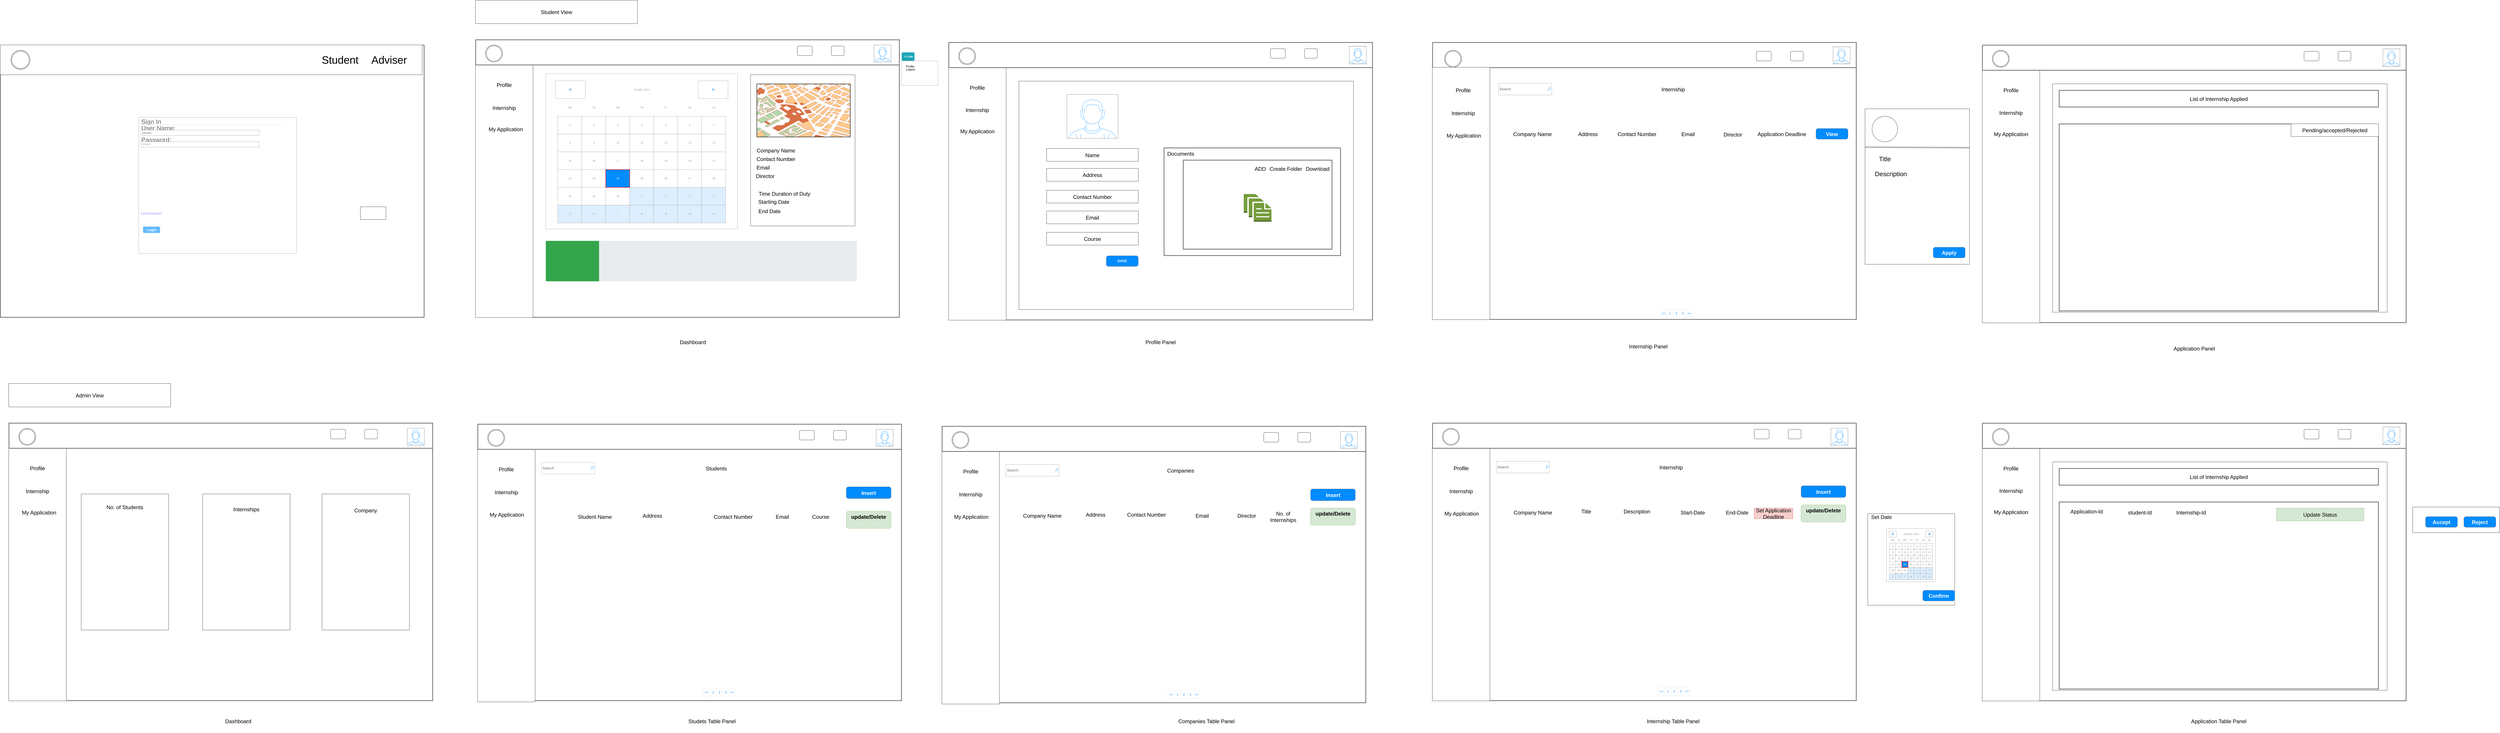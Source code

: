 <mxfile version="24.0.8" type="google">
  <diagram id="piDafpqhtRUU5qUU-vj8" name="Page-1">
    <mxGraphModel grid="1" page="1" gridSize="10" guides="1" tooltips="1" connect="1" arrows="1" fold="1" pageScale="1" pageWidth="827" pageHeight="1169" math="0" shadow="0">
      <root>
        <mxCell id="0" />
        <mxCell id="1" parent="0" />
        <mxCell id="pIqjqkyUgT4Ita8mCVpo-274" value="" style="rounded=0;whiteSpace=wrap;html=1;" vertex="1" parent="1">
          <mxGeometry x="5500" y="593" width="1600" height="877" as="geometry" />
        </mxCell>
        <mxCell id="pIqjqkyUgT4Ita8mCVpo-2" value="" style="ellipse;whiteSpace=wrap;html=1;aspect=fixed;" vertex="1" parent="1">
          <mxGeometry x="-1490" y="280" width="80" height="80" as="geometry" />
        </mxCell>
        <mxCell id="pIqjqkyUgT4Ita8mCVpo-21" value="" style="shape=ext;double=1;rounded=0;whiteSpace=wrap;html=1;" vertex="1" parent="1">
          <mxGeometry x="-1530" y="240" width="1990" height="1280" as="geometry" />
        </mxCell>
        <mxCell id="pIqjqkyUgT4Ita8mCVpo-1" value="" style="rounded=0;whiteSpace=wrap;html=1;" vertex="1" parent="1">
          <mxGeometry x="-1530" y="240" width="1980" height="140" as="geometry" />
        </mxCell>
        <mxCell id="pIqjqkyUgT4Ita8mCVpo-7" value="" style="strokeWidth=1;shadow=0;dashed=0;align=center;html=1;shape=mxgraph.mockup.forms.rrect;rSize=0;strokeColor=#999999;fillColor=#ffffff;fontSize=13;" vertex="1" parent="1">
          <mxGeometry x="-880" y="580" width="740" height="640" as="geometry" />
        </mxCell>
        <mxCell id="pIqjqkyUgT4Ita8mCVpo-8" value="&lt;font style=&quot;font-size: 30px;&quot;&gt;Sign In&lt;/font&gt;" style="strokeWidth=1;shadow=0;dashed=0;align=center;html=1;shape=mxgraph.mockup.forms.anchor;fontSize=12;fontColor=#666666;align=left;resizeWidth=1;spacingLeft=0;" vertex="1" parent="pIqjqkyUgT4Ita8mCVpo-7">
          <mxGeometry width="370.0" height="20" relative="1" as="geometry">
            <mxPoint x="10" y="10" as="offset" />
          </mxGeometry>
        </mxCell>
        <mxCell id="pIqjqkyUgT4Ita8mCVpo-9" value="" style="shape=line;strokeColor=#ddeeff;strokeWidth=2;html=1;resizeWidth=1;" vertex="1" parent="pIqjqkyUgT4Ita8mCVpo-7">
          <mxGeometry width="666" height="10" relative="1" as="geometry">
            <mxPoint x="10" y="30" as="offset" />
          </mxGeometry>
        </mxCell>
        <mxCell id="pIqjqkyUgT4Ita8mCVpo-10" value="User Name:" style="strokeWidth=1;shadow=0;dashed=0;align=center;html=1;shape=mxgraph.mockup.forms.anchor;fontSize=30;fontColor=#666666;align=left;resizeWidth=1;spacingLeft=0;" vertex="1" parent="pIqjqkyUgT4Ita8mCVpo-7">
          <mxGeometry width="370.0" height="20" relative="1" as="geometry">
            <mxPoint x="10" y="40" as="offset" />
          </mxGeometry>
        </mxCell>
        <mxCell id="pIqjqkyUgT4Ita8mCVpo-11" value="johndoe" style="strokeWidth=1;shadow=0;dashed=0;align=center;html=1;shape=mxgraph.mockup.forms.rrect;rSize=0;strokeColor=#999999;fontColor=#666666;align=left;spacingLeft=5;resizeWidth=1;" vertex="1" parent="pIqjqkyUgT4Ita8mCVpo-7">
          <mxGeometry width="555" height="25" relative="1" as="geometry">
            <mxPoint x="10" y="60" as="offset" />
          </mxGeometry>
        </mxCell>
        <mxCell id="pIqjqkyUgT4Ita8mCVpo-12" value="Password:" style="strokeWidth=1;shadow=0;dashed=0;align=center;html=1;shape=mxgraph.mockup.forms.anchor;fontSize=30;fontColor=#666666;align=left;resizeWidth=1;spacingLeft=0;" vertex="1" parent="pIqjqkyUgT4Ita8mCVpo-7">
          <mxGeometry width="370.0" height="20" relative="1" as="geometry">
            <mxPoint x="10" y="95" as="offset" />
          </mxGeometry>
        </mxCell>
        <mxCell id="pIqjqkyUgT4Ita8mCVpo-13" value="********" style="strokeWidth=1;shadow=0;dashed=0;align=center;html=1;shape=mxgraph.mockup.forms.rrect;rSize=0;strokeColor=#999999;fontColor=#666666;align=left;spacingLeft=5;resizeWidth=1;" vertex="1" parent="pIqjqkyUgT4Ita8mCVpo-7">
          <mxGeometry width="555" height="25" relative="1" as="geometry">
            <mxPoint x="10" y="115" as="offset" />
          </mxGeometry>
        </mxCell>
        <mxCell id="pIqjqkyUgT4Ita8mCVpo-14" value="Login" style="strokeWidth=1;shadow=0;dashed=0;align=center;html=1;shape=mxgraph.mockup.forms.rrect;rSize=5;strokeColor=none;fontColor=#ffffff;fillColor=#66bbff;fontSize=16;fontStyle=1;" vertex="1" parent="pIqjqkyUgT4Ita8mCVpo-7">
          <mxGeometry y="1" width="80" height="30" relative="1" as="geometry">
            <mxPoint x="20" y="-127" as="offset" />
          </mxGeometry>
        </mxCell>
        <mxCell id="pIqjqkyUgT4Ita8mCVpo-15" value="Forgot Password?" style="strokeWidth=1;shadow=0;dashed=0;align=center;html=1;shape=mxgraph.mockup.forms.anchor;fontSize=12;fontColor=#9999ff;align=left;spacingLeft=0;fontStyle=4;resizeWidth=1;" vertex="1" parent="pIqjqkyUgT4Ita8mCVpo-7">
          <mxGeometry y="1" width="555" height="20" relative="1" as="geometry">
            <mxPoint x="10" y="-200" as="offset" />
          </mxGeometry>
        </mxCell>
        <mxCell id="pIqjqkyUgT4Ita8mCVpo-17" value="" style="strokeWidth=1;shadow=0;dashed=0;align=center;html=1;shape=mxgraph.mockup.forms.anchor;fontSize=12;fontColor=#666666;align=left;spacingLeft=0;resizeWidth=1;" vertex="1" parent="pIqjqkyUgT4Ita8mCVpo-7">
          <mxGeometry y="1" width="555" height="20" relative="1" as="geometry">
            <mxPoint x="10" y="-70" as="offset" />
          </mxGeometry>
        </mxCell>
        <mxCell id="pIqjqkyUgT4Ita8mCVpo-3" value="Student" style="text;html=1;align=center;verticalAlign=middle;whiteSpace=wrap;rounded=0;fontSize=50;" vertex="1" parent="1">
          <mxGeometry x="-30" y="275" width="190" height="70" as="geometry" />
        </mxCell>
        <mxCell id="pIqjqkyUgT4Ita8mCVpo-4" value="Adviser" style="text;html=1;align=center;verticalAlign=middle;whiteSpace=wrap;rounded=0;fontSize=50;" vertex="1" parent="1">
          <mxGeometry x="200" y="275" width="190" height="70" as="geometry" />
        </mxCell>
        <mxCell id="pIqjqkyUgT4Ita8mCVpo-24" value="" style="ellipse;shape=doubleEllipse;whiteSpace=wrap;html=1;aspect=fixed;" vertex="1" parent="1">
          <mxGeometry x="-1480" y="265" width="90" height="90" as="geometry" />
        </mxCell>
        <mxCell id="pIqjqkyUgT4Ita8mCVpo-25" value="" style="shape=ext;double=1;rounded=0;whiteSpace=wrap;html=1;" vertex="1" parent="1">
          <mxGeometry x="700" y="240" width="1990" height="1280" as="geometry" />
        </mxCell>
        <mxCell id="pIqjqkyUgT4Ita8mCVpo-26" value="" style="shape=ext;double=1;rounded=0;whiteSpace=wrap;html=1;" vertex="1" parent="1">
          <mxGeometry x="700" y="215" width="1990" height="120" as="geometry" />
        </mxCell>
        <mxCell id="pIqjqkyUgT4Ita8mCVpo-27" value="" style="ellipse;shape=doubleEllipse;whiteSpace=wrap;html=1;aspect=fixed;" vertex="1" parent="1">
          <mxGeometry x="747" y="240" width="80" height="80" as="geometry" />
        </mxCell>
        <mxCell id="pIqjqkyUgT4Ita8mCVpo-28" value="" style="rounded=1;whiteSpace=wrap;html=1;" vertex="1" parent="1">
          <mxGeometry x="2210" y="245" width="70" height="45" as="geometry" />
        </mxCell>
        <mxCell id="pIqjqkyUgT4Ita8mCVpo-29" value="" style="rounded=1;whiteSpace=wrap;html=1;" vertex="1" parent="1">
          <mxGeometry x="2370" y="245" width="60" height="45" as="geometry" />
        </mxCell>
        <mxCell id="pIqjqkyUgT4Ita8mCVpo-37" value="" style="whiteSpace=wrap;html=1;aspect=fixed;verticalLabelPosition=bottom;shadow=0;dashed=0;verticalAlign=top;strokeWidth=1;shape=mxgraph.mockup.containers.userMale;strokeColor=#666666;strokeColor2=#008cff;" vertex="1" parent="1">
          <mxGeometry x="2570" y="240" width="80" height="80" as="geometry" />
        </mxCell>
        <mxCell id="pIqjqkyUgT4Ita8mCVpo-41" value="Profile" style="html=1;shadow=0;dashed=0;shape=mxgraph.bootstrap.rrect;rSize=5;strokeColor=none;strokeWidth=1;fillColor=#1CA5B8;fontColor=#ffffff;whiteSpace=wrap;align=left;verticalAlign=middle;fontStyle=0;fontSize=14;spacingLeft=10;" vertex="1" parent="1">
          <mxGeometry x="2700" y="275" width="60" height="40" as="geometry" />
        </mxCell>
        <mxCell id="pIqjqkyUgT4Ita8mCVpo-42" value="" style="shape=triangle;direction=south;fillColor=#ffffff;strokeColor=none;perimeter=none;" vertex="1" parent="pIqjqkyUgT4Ita8mCVpo-41">
          <mxGeometry x="1" y="0.5" width="10" height="5" relative="1" as="geometry">
            <mxPoint x="-17" y="-2.5" as="offset" />
          </mxGeometry>
        </mxCell>
        <mxCell id="pIqjqkyUgT4Ita8mCVpo-43" value="" style="html=1;shadow=0;dashed=0;shape=mxgraph.bootstrap.rrect;rSize=5;fillColor=#ffffff;strokeColor=#999999;" vertex="1" parent="1">
          <mxGeometry x="2700" y="315" width="170" height="115" as="geometry" />
        </mxCell>
        <mxCell id="pIqjqkyUgT4Ita8mCVpo-44" value="Profile" style="fillColor=none;strokeColor=none;align=left;spacing=20;fontSize=14;" vertex="1" parent="pIqjqkyUgT4Ita8mCVpo-43">
          <mxGeometry width="170" height="30" relative="1" as="geometry">
            <mxPoint y="10" as="offset" />
          </mxGeometry>
        </mxCell>
        <mxCell id="pIqjqkyUgT4Ita8mCVpo-50" value="Logout" style="fillColor=none;strokeColor=none;align=left;spacing=20;fontSize=14;" vertex="1" parent="pIqjqkyUgT4Ita8mCVpo-43">
          <mxGeometry y="26.833" width="170" height="23" as="geometry" />
        </mxCell>
        <mxCell id="pIqjqkyUgT4Ita8mCVpo-52" value="" style="rounded=0;whiteSpace=wrap;html=1;" vertex="1" parent="1">
          <mxGeometry x="700" y="335" width="270" height="1185" as="geometry" />
        </mxCell>
        <mxCell id="pIqjqkyUgT4Ita8mCVpo-53" value="&#xa;&lt;span style=&quot;color: rgb(0, 0, 0); font-family: Helvetica; font-size: 25px; font-style: normal; font-variant-ligatures: normal; font-variant-caps: normal; font-weight: 400; letter-spacing: normal; orphans: 2; text-align: center; text-indent: 0px; text-transform: none; widows: 2; word-spacing: 0px; -webkit-text-stroke-width: 0px; white-space: normal; background-color: rgb(251, 251, 251); text-decoration-thickness: initial; text-decoration-style: initial; text-decoration-color: initial; display: inline !important; float: none;&quot;&gt;Profile&lt;/span&gt;&#xa;&#xa;" style="text;html=1;align=center;verticalAlign=middle;whiteSpace=wrap;rounded=0;" vertex="1" parent="1">
          <mxGeometry x="755" y="410" width="160" height="50" as="geometry" />
        </mxCell>
        <mxCell id="pIqjqkyUgT4Ita8mCVpo-55" value="&lt;font style=&quot;font-size: 25px;&quot;&gt;Internship&lt;/font&gt;" style="text;html=1;align=center;verticalAlign=middle;whiteSpace=wrap;rounded=0;" vertex="1" parent="1">
          <mxGeometry x="770" y="510" width="130" height="50" as="geometry" />
        </mxCell>
        <mxCell id="pIqjqkyUgT4Ita8mCVpo-57" value="&lt;font style=&quot;font-size: 25px;&quot;&gt;My Application&lt;/font&gt;" style="text;html=1;align=center;verticalAlign=middle;whiteSpace=wrap;rounded=0;" vertex="1" parent="1">
          <mxGeometry x="755" y="610" width="175" height="50" as="geometry" />
        </mxCell>
        <mxCell id="pIqjqkyUgT4Ita8mCVpo-58" value="" style="html=1;shadow=0;dashed=0;shape=mxgraph.bootstrap.rrect;rSize=5;fillColor=#E9ECEF;strokeColor=none;" vertex="1" parent="1">
          <mxGeometry x="1030" y="1160" width="1460" height="190" as="geometry" />
        </mxCell>
        <mxCell id="pIqjqkyUgT4Ita8mCVpo-59" value="" style="html=1;shadow=0;dashed=0;shape=mxgraph.bootstrap.leftButton;rSize=5;fillColor=#33A64C;strokeColor=none;resizeHeight=1;" vertex="1" parent="pIqjqkyUgT4Ita8mCVpo-58">
          <mxGeometry width="250" height="190" relative="1" as="geometry" />
        </mxCell>
        <mxCell id="pIqjqkyUgT4Ita8mCVpo-60" value="" style="shape=ext;double=1;rounded=0;whiteSpace=wrap;html=1;" vertex="1" parent="1">
          <mxGeometry x="2920" y="252.5" width="1990" height="1280" as="geometry" />
        </mxCell>
        <mxCell id="pIqjqkyUgT4Ita8mCVpo-61" value="" style="shape=ext;double=1;rounded=0;whiteSpace=wrap;html=1;" vertex="1" parent="1">
          <mxGeometry x="2920" y="227.5" width="1990" height="120" as="geometry" />
        </mxCell>
        <mxCell id="pIqjqkyUgT4Ita8mCVpo-62" value="" style="ellipse;shape=doubleEllipse;whiteSpace=wrap;html=1;aspect=fixed;" vertex="1" parent="1">
          <mxGeometry x="2967" y="252.5" width="80" height="80" as="geometry" />
        </mxCell>
        <mxCell id="pIqjqkyUgT4Ita8mCVpo-63" value="" style="rounded=1;whiteSpace=wrap;html=1;" vertex="1" parent="1">
          <mxGeometry x="4430" y="257.5" width="70" height="45" as="geometry" />
        </mxCell>
        <mxCell id="pIqjqkyUgT4Ita8mCVpo-64" value="" style="rounded=1;whiteSpace=wrap;html=1;" vertex="1" parent="1">
          <mxGeometry x="4590" y="257.5" width="60" height="45" as="geometry" />
        </mxCell>
        <mxCell id="pIqjqkyUgT4Ita8mCVpo-66" value="" style="shape=triangle;direction=south;fillColor=#ffffff;strokeColor=none;perimeter=none;" vertex="1" parent="1">
          <mxGeometry x="4963" y="305" width="10" height="5" as="geometry" />
        </mxCell>
        <mxCell id="pIqjqkyUgT4Ita8mCVpo-67" value="" style="rounded=0;whiteSpace=wrap;html=1;" vertex="1" parent="1">
          <mxGeometry x="2920" y="347.5" width="270" height="1185" as="geometry" />
        </mxCell>
        <mxCell id="pIqjqkyUgT4Ita8mCVpo-68" value="&#xa;&lt;span style=&quot;color: rgb(0, 0, 0); font-family: Helvetica; font-size: 25px; font-style: normal; font-variant-ligatures: normal; font-variant-caps: normal; font-weight: 400; letter-spacing: normal; orphans: 2; text-align: center; text-indent: 0px; text-transform: none; widows: 2; word-spacing: 0px; -webkit-text-stroke-width: 0px; white-space: normal; background-color: rgb(251, 251, 251); text-decoration-thickness: initial; text-decoration-style: initial; text-decoration-color: initial; display: inline !important; float: none;&quot;&gt;Profile&lt;/span&gt;&#xa;&#xa;" style="text;html=1;align=center;verticalAlign=middle;whiteSpace=wrap;rounded=0;" vertex="1" parent="1">
          <mxGeometry x="2975" y="422.5" width="160" height="50" as="geometry" />
        </mxCell>
        <mxCell id="pIqjqkyUgT4Ita8mCVpo-74" value="" style="rounded=0;whiteSpace=wrap;html=1;" vertex="1" parent="1">
          <mxGeometry x="3250" y="410" width="1570" height="1072.5" as="geometry" />
        </mxCell>
        <mxCell id="pIqjqkyUgT4Ita8mCVpo-75" value="" style="verticalLabelPosition=bottom;shadow=0;dashed=0;align=center;html=1;verticalAlign=top;strokeWidth=1;shape=mxgraph.mockup.containers.userMale;strokeColor=#666666;strokeColor2=#008cff;" vertex="1" parent="1">
          <mxGeometry x="4800" y="246.25" width="80" height="82.5" as="geometry" />
        </mxCell>
        <mxCell id="pIqjqkyUgT4Ita8mCVpo-76" value="" style="verticalLabelPosition=bottom;shadow=0;dashed=0;align=center;html=1;verticalAlign=top;strokeWidth=1;shape=mxgraph.mockup.containers.userMale;strokeColor=#666666;strokeColor2=#008cff;" vertex="1" parent="1">
          <mxGeometry x="3475" y="472.5" width="240" height="206" as="geometry" />
        </mxCell>
        <mxCell id="pIqjqkyUgT4Ita8mCVpo-85" value="" style="shape=ext;double=1;rounded=0;whiteSpace=wrap;html=1;" vertex="1" parent="1">
          <mxGeometry x="3930" y="722.5" width="830" height="507.5" as="geometry" />
        </mxCell>
        <mxCell id="pIqjqkyUgT4Ita8mCVpo-84" value="&lt;font style=&quot;font-size: 25px;&quot;&gt;Documents&lt;/font&gt;" style="text;strokeColor=none;fillColor=none;align=left;verticalAlign=top;spacingLeft=4;spacingRight=4;overflow=hidden;rotatable=0;points=[[0,0.5],[1,0.5]];portConstraint=eastwest;whiteSpace=wrap;html=1;" vertex="1" parent="1">
          <mxGeometry x="3940" y="729" width="140" height="51" as="geometry" />
        </mxCell>
        <mxCell id="pIqjqkyUgT4Ita8mCVpo-86" value="" style="shape=ext;double=1;rounded=0;whiteSpace=wrap;html=1;" vertex="1" parent="1">
          <mxGeometry x="4020" y="780" width="700" height="420" as="geometry" />
        </mxCell>
        <mxCell id="pIqjqkyUgT4Ita8mCVpo-87" value="&lt;font style=&quot;font-size: 25px;&quot;&gt;ADD&lt;/font&gt;" style="text;strokeColor=none;fillColor=none;align=left;verticalAlign=top;spacingLeft=4;spacingRight=4;overflow=hidden;rotatable=0;points=[[0,0.5],[1,0.5]];portConstraint=eastwest;whiteSpace=wrap;html=1;" vertex="1" parent="1">
          <mxGeometry x="4350" y="800" width="80" height="51" as="geometry" />
        </mxCell>
        <mxCell id="pIqjqkyUgT4Ita8mCVpo-88" value="&lt;font style=&quot;font-size: 25px;&quot;&gt;Create Folder&lt;/font&gt;" style="text;strokeColor=none;fillColor=none;align=left;verticalAlign=top;spacingLeft=4;spacingRight=4;overflow=hidden;rotatable=0;points=[[0,0.5],[1,0.5]];portConstraint=eastwest;whiteSpace=wrap;html=1;" vertex="1" parent="1">
          <mxGeometry x="4420" y="800" width="170" height="51" as="geometry" />
        </mxCell>
        <mxCell id="pIqjqkyUgT4Ita8mCVpo-89" value="&lt;font style=&quot;font-size: 25px;&quot;&gt;Download&lt;/font&gt;" style="text;strokeColor=none;fillColor=none;align=left;verticalAlign=top;spacingLeft=4;spacingRight=4;overflow=hidden;rotatable=0;points=[[0,0.5],[1,0.5]];portConstraint=eastwest;whiteSpace=wrap;html=1;" vertex="1" parent="1">
          <mxGeometry x="4590" y="800" width="140" height="51" as="geometry" />
        </mxCell>
        <mxCell id="pIqjqkyUgT4Ita8mCVpo-90" value="" style="outlineConnect=0;dashed=0;verticalLabelPosition=bottom;verticalAlign=top;align=center;html=1;shape=mxgraph.aws3.documents;fillColor=#759C3E;gradientColor=none;" vertex="1" parent="1">
          <mxGeometry x="4305" y="940" width="130" height="130" as="geometry" />
        </mxCell>
        <mxCell id="pIqjqkyUgT4Ita8mCVpo-91" value="" style="shape=ext;double=1;rounded=0;whiteSpace=wrap;html=1;" vertex="1" parent="1">
          <mxGeometry x="5190" y="240" width="1990" height="1290" as="geometry" />
        </mxCell>
        <mxCell id="pIqjqkyUgT4Ita8mCVpo-92" value="" style="shape=ext;double=1;rounded=0;whiteSpace=wrap;html=1;" vertex="1" parent="1">
          <mxGeometry x="5190" y="227.5" width="1990" height="120" as="geometry" />
        </mxCell>
        <mxCell id="pIqjqkyUgT4Ita8mCVpo-93" value="" style="ellipse;shape=doubleEllipse;whiteSpace=wrap;html=1;aspect=fixed;" vertex="1" parent="1">
          <mxGeometry x="5247" y="265" width="80" height="80" as="geometry" />
        </mxCell>
        <mxCell id="pIqjqkyUgT4Ita8mCVpo-94" value="" style="rounded=1;whiteSpace=wrap;html=1;" vertex="1" parent="1">
          <mxGeometry x="6710" y="270" width="70" height="45" as="geometry" />
        </mxCell>
        <mxCell id="pIqjqkyUgT4Ita8mCVpo-95" value="" style="rounded=1;whiteSpace=wrap;html=1;" vertex="1" parent="1">
          <mxGeometry x="6870" y="270" width="60" height="45" as="geometry" />
        </mxCell>
        <mxCell id="pIqjqkyUgT4Ita8mCVpo-96" value="" style="whiteSpace=wrap;html=1;aspect=fixed;verticalLabelPosition=bottom;shadow=0;dashed=0;verticalAlign=top;strokeWidth=1;shape=mxgraph.mockup.containers.userMale;strokeColor=#666666;strokeColor2=#008cff;" vertex="1" parent="1">
          <mxGeometry x="7070" y="248.75" width="80" height="80" as="geometry" />
        </mxCell>
        <mxCell id="pIqjqkyUgT4Ita8mCVpo-97" value="" style="shape=triangle;direction=south;fillColor=#ffffff;strokeColor=none;perimeter=none;" vertex="1" parent="1">
          <mxGeometry x="7243" y="317.5" width="10" height="5" as="geometry" />
        </mxCell>
        <mxCell id="pIqjqkyUgT4Ita8mCVpo-98" value="" style="rounded=0;whiteSpace=wrap;html=1;" vertex="1" parent="1">
          <mxGeometry x="5190" y="345" width="270" height="1185" as="geometry" />
        </mxCell>
        <mxCell id="pIqjqkyUgT4Ita8mCVpo-99" value="&#xa;&lt;span style=&quot;color: rgb(0, 0, 0); font-family: Helvetica; font-size: 25px; font-style: normal; font-variant-ligatures: normal; font-variant-caps: normal; font-weight: 400; letter-spacing: normal; orphans: 2; text-align: center; text-indent: 0px; text-transform: none; widows: 2; word-spacing: 0px; -webkit-text-stroke-width: 0px; white-space: normal; background-color: rgb(251, 251, 251); text-decoration-thickness: initial; text-decoration-style: initial; text-decoration-color: initial; display: inline !important; float: none;&quot;&gt;Profile&lt;/span&gt;&#xa;&#xa;" style="text;html=1;align=center;verticalAlign=middle;whiteSpace=wrap;rounded=0;" vertex="1" parent="1">
          <mxGeometry x="5255" y="435" width="160" height="50" as="geometry" />
        </mxCell>
        <mxCell id="pIqjqkyUgT4Ita8mCVpo-100" value="&lt;font style=&quot;font-size: 25px;&quot;&gt;Internship&lt;/font&gt;" style="text;html=1;align=center;verticalAlign=middle;whiteSpace=wrap;rounded=0;" vertex="1" parent="1">
          <mxGeometry x="5270" y="535" width="130" height="50" as="geometry" />
        </mxCell>
        <mxCell id="pIqjqkyUgT4Ita8mCVpo-102" value="&lt;font style=&quot;font-size: 25px;&quot;&gt;My Application&lt;/font&gt;" style="text;html=1;align=center;verticalAlign=middle;whiteSpace=wrap;rounded=0;" vertex="1" parent="1">
          <mxGeometry x="5255" y="640" width="165" height="50" as="geometry" />
        </mxCell>
        <mxCell id="pIqjqkyUgT4Ita8mCVpo-105" value="Search" style="strokeWidth=1;shadow=0;dashed=0;align=center;html=1;shape=mxgraph.mockup.forms.searchBox;strokeColor=#999999;mainText=;strokeColor2=#008cff;fontColor=#666666;fontSize=17;align=left;spacingLeft=3;whiteSpace=wrap;" vertex="1" parent="1">
          <mxGeometry x="5500" y="420" width="250" height="55" as="geometry" />
        </mxCell>
        <mxCell id="pIqjqkyUgT4Ita8mCVpo-119" value="" style="html=1;shadow=0;dashed=0;shape=mxgraph.bootstrap.rrect;rSize=5;strokeColor=#DEE2E6;html=1;whiteSpace=wrap;fillColor=#ffffff;fontColor=#0085FC;" vertex="1" parent="1">
          <mxGeometry x="6260" y="1480" width="150" height="40" as="geometry" />
        </mxCell>
        <mxCell id="pIqjqkyUgT4Ita8mCVpo-120" value="&lt;&lt;" style="strokeColor=inherit;fillColor=inherit;gradientColor=inherit;fontColor=inherit;html=1;shadow=0;dashed=0;shape=mxgraph.bootstrap.leftButton;rSize=5;perimeter=none;whiteSpace=wrap;resizeHeight=1;fontSize=14;" vertex="1" parent="pIqjqkyUgT4Ita8mCVpo-119">
          <mxGeometry width="30" height="40" relative="1" as="geometry" />
        </mxCell>
        <mxCell id="pIqjqkyUgT4Ita8mCVpo-121" value="1" style="strokeColor=inherit;fillColor=inherit;gradientColor=inherit;fontColor=inherit;html=1;shadow=0;dashed=0;perimeter=none;whiteSpace=wrap;resizeHeight=1;fontSize=14;" vertex="1" parent="pIqjqkyUgT4Ita8mCVpo-119">
          <mxGeometry width="30" height="40" relative="1" as="geometry">
            <mxPoint x="30" as="offset" />
          </mxGeometry>
        </mxCell>
        <mxCell id="pIqjqkyUgT4Ita8mCVpo-122" value="2" style="strokeColor=inherit;fillColor=inherit;gradientColor=inherit;fontColor=inherit;html=1;shadow=0;dashed=0;perimeter=none;whiteSpace=wrap;resizeHeight=1;fontSize=14;" vertex="1" parent="pIqjqkyUgT4Ita8mCVpo-119">
          <mxGeometry width="30" height="40" relative="1" as="geometry">
            <mxPoint x="60" as="offset" />
          </mxGeometry>
        </mxCell>
        <mxCell id="pIqjqkyUgT4Ita8mCVpo-123" value="3" style="strokeColor=inherit;fillColor=inherit;gradientColor=inherit;fontColor=inherit;html=1;shadow=0;dashed=0;perimeter=none;whiteSpace=wrap;resizeHeight=1;fontSize=14;" vertex="1" parent="pIqjqkyUgT4Ita8mCVpo-119">
          <mxGeometry width="30" height="40" relative="1" as="geometry">
            <mxPoint x="90" as="offset" />
          </mxGeometry>
        </mxCell>
        <mxCell id="pIqjqkyUgT4Ita8mCVpo-124" value="&gt;&gt;" style="strokeColor=inherit;fillColor=inherit;gradientColor=inherit;fontColor=inherit;html=1;shadow=0;dashed=0;shape=mxgraph.bootstrap.rightButton;rSize=5;perimeter=none;whiteSpace=wrap;resizeHeight=1;fontSize=14;" vertex="1" parent="pIqjqkyUgT4Ita8mCVpo-119">
          <mxGeometry x="1" width="30" height="40" relative="1" as="geometry">
            <mxPoint x="-30" as="offset" />
          </mxGeometry>
        </mxCell>
        <mxCell id="pIqjqkyUgT4Ita8mCVpo-183" value="" style="shape=triangle;direction=south;fillColor=#ffffff;strokeColor=none;perimeter=none;" vertex="1" parent="1">
          <mxGeometry x="2763" y="312.5" width="10" height="5" as="geometry" />
        </mxCell>
        <mxCell id="pIqjqkyUgT4Ita8mCVpo-191" value="&lt;font style=&quot;font-size: 25px;&quot;&gt;Internship&lt;/font&gt;" style="text;html=1;align=center;verticalAlign=middle;whiteSpace=wrap;rounded=0;" vertex="1" parent="1">
          <mxGeometry x="6240" y="422.5" width="160" height="50" as="geometry" />
        </mxCell>
        <mxCell id="pIqjqkyUgT4Ita8mCVpo-202" value="&lt;font style=&quot;font-size: 25px;&quot;&gt;View&lt;/font&gt;" style="strokeWidth=1;shadow=0;dashed=0;align=center;html=1;shape=mxgraph.mockup.buttons.button;strokeColor=#666666;fontColor=#ffffff;mainText=;buttonStyle=round;fontSize=17;fontStyle=1;fillColor=#008cff;whiteSpace=wrap;" vertex="1" parent="1">
          <mxGeometry x="6990" y="632.5" width="150" height="50" as="geometry" />
        </mxCell>
        <mxCell id="pIqjqkyUgT4Ita8mCVpo-219" value="&lt;font style=&quot;font-size: 25px;&quot;&gt;Name&lt;/font&gt;" style="rounded=0;whiteSpace=wrap;html=1;" vertex="1" parent="1">
          <mxGeometry x="3380" y="726.5" width="430" height="60" as="geometry" />
        </mxCell>
        <mxCell id="pIqjqkyUgT4Ita8mCVpo-220" value="&lt;font style=&quot;font-size: 25px;&quot;&gt;Address&lt;/font&gt;" style="rounded=0;whiteSpace=wrap;html=1;" vertex="1" parent="1">
          <mxGeometry x="3380" y="820" width="430" height="60" as="geometry" />
        </mxCell>
        <mxCell id="pIqjqkyUgT4Ita8mCVpo-221" value="&lt;font style=&quot;font-size: 25px;&quot;&gt;Contact Number&lt;/font&gt;" style="rounded=0;whiteSpace=wrap;html=1;" vertex="1" parent="1">
          <mxGeometry x="3380" y="922.5" width="430" height="60" as="geometry" />
        </mxCell>
        <mxCell id="pIqjqkyUgT4Ita8mCVpo-222" value="&lt;font style=&quot;font-size: 25px;&quot;&gt;Email&lt;/font&gt;" style="rounded=0;whiteSpace=wrap;html=1;" vertex="1" parent="1">
          <mxGeometry x="3380" y="1020" width="430" height="60" as="geometry" />
        </mxCell>
        <mxCell id="pIqjqkyUgT4Ita8mCVpo-223" value="&lt;font style=&quot;font-size: 25px;&quot;&gt;Course&lt;/font&gt;" style="rounded=0;whiteSpace=wrap;html=1;" vertex="1" parent="1">
          <mxGeometry x="3380" y="1120" width="430" height="60" as="geometry" />
        </mxCell>
        <mxCell id="pIqjqkyUgT4Ita8mCVpo-224" value="SAVE" style="strokeWidth=1;shadow=0;dashed=0;align=center;html=1;shape=mxgraph.mockup.buttons.button;strokeColor=#666666;fontColor=#ffffff;mainText=;buttonStyle=round;fontSize=17;fontStyle=1;fillColor=#008cff;whiteSpace=wrap;" vertex="1" parent="1">
          <mxGeometry x="3660" y="1230" width="150" height="50" as="geometry" />
        </mxCell>
        <mxCell id="pIqjqkyUgT4Ita8mCVpo-231" value="" style="rounded=0;whiteSpace=wrap;html=1;" vertex="1" parent="1">
          <mxGeometry x="7220" y="540" width="490" height="730" as="geometry" />
        </mxCell>
        <mxCell id="pIqjqkyUgT4Ita8mCVpo-233" value="" style="ellipse;whiteSpace=wrap;html=1;aspect=fixed;" vertex="1" parent="1">
          <mxGeometry x="7253" y="575" width="120" height="120" as="geometry" />
        </mxCell>
        <mxCell id="pIqjqkyUgT4Ita8mCVpo-235" value="&lt;div&gt;&lt;font style=&quot;font-size: 30px;&quot;&gt;Title&lt;/font&gt;&lt;/div&gt;" style="text;html=1;align=center;verticalAlign=middle;whiteSpace=wrap;rounded=0;" vertex="1" parent="1">
          <mxGeometry x="7214.5" y="750" width="197" height="50" as="geometry" />
        </mxCell>
        <mxCell id="pIqjqkyUgT4Ita8mCVpo-237" value="&lt;div&gt;&lt;font style=&quot;font-size: 30px;&quot;&gt;Description&lt;/font&gt;&lt;/div&gt;" style="text;html=1;align=center;verticalAlign=middle;whiteSpace=wrap;rounded=0;" vertex="1" parent="1">
          <mxGeometry x="7243" y="820" width="197" height="50" as="geometry" />
        </mxCell>
        <mxCell id="pIqjqkyUgT4Ita8mCVpo-240" value="" style="shape=link;html=1;rounded=0;entryX=1;entryY=0.25;entryDx=0;entryDy=0;" edge="1" parent="1" target="pIqjqkyUgT4Ita8mCVpo-231">
          <mxGeometry width="100" relative="1" as="geometry">
            <mxPoint x="7220" y="720" as="sourcePoint" />
            <mxPoint x="7320" y="720" as="targetPoint" />
          </mxGeometry>
        </mxCell>
        <mxCell id="pIqjqkyUgT4Ita8mCVpo-241" value="&lt;font style=&quot;font-size: 25px;&quot;&gt;Apply&lt;/font&gt;" style="strokeWidth=1;shadow=0;dashed=0;align=center;html=1;shape=mxgraph.mockup.buttons.button;strokeColor=#666666;fontColor=#ffffff;mainText=;buttonStyle=round;fontSize=17;fontStyle=1;fillColor=#008cff;whiteSpace=wrap;" vertex="1" parent="1">
          <mxGeometry x="7540" y="1190" width="150" height="50" as="geometry" />
        </mxCell>
        <mxCell id="pIqjqkyUgT4Ita8mCVpo-242" value="&lt;font style=&quot;font-size: 25px;&quot;&gt;Internship&lt;/font&gt;" style="text;html=1;align=center;verticalAlign=middle;whiteSpace=wrap;rounded=0;" vertex="1" parent="1">
          <mxGeometry x="2975" y="520" width="160" height="50" as="geometry" />
        </mxCell>
        <mxCell id="pIqjqkyUgT4Ita8mCVpo-243" value="&lt;font style=&quot;font-size: 25px;&quot;&gt;My Application&lt;/font&gt;" style="text;html=1;align=center;verticalAlign=middle;whiteSpace=wrap;rounded=0;" vertex="1" parent="1">
          <mxGeometry x="2962.5" y="620" width="185" height="50" as="geometry" />
        </mxCell>
        <mxCell id="pIqjqkyUgT4Ita8mCVpo-244" value="" style="shape=ext;double=1;rounded=0;whiteSpace=wrap;html=1;" vertex="1" parent="1">
          <mxGeometry x="7770" y="265" width="1990" height="1280" as="geometry" />
        </mxCell>
        <mxCell id="pIqjqkyUgT4Ita8mCVpo-245" value="" style="shape=ext;double=1;rounded=0;whiteSpace=wrap;html=1;" vertex="1" parent="1">
          <mxGeometry x="7770" y="240" width="1990" height="120" as="geometry" />
        </mxCell>
        <mxCell id="pIqjqkyUgT4Ita8mCVpo-246" value="" style="ellipse;shape=doubleEllipse;whiteSpace=wrap;html=1;aspect=fixed;" vertex="1" parent="1">
          <mxGeometry x="7817" y="265" width="80" height="80" as="geometry" />
        </mxCell>
        <mxCell id="pIqjqkyUgT4Ita8mCVpo-247" value="" style="rounded=1;whiteSpace=wrap;html=1;" vertex="1" parent="1">
          <mxGeometry x="9280" y="270" width="70" height="45" as="geometry" />
        </mxCell>
        <mxCell id="pIqjqkyUgT4Ita8mCVpo-248" value="" style="rounded=1;whiteSpace=wrap;html=1;" vertex="1" parent="1">
          <mxGeometry x="9440" y="270" width="60" height="45" as="geometry" />
        </mxCell>
        <mxCell id="pIqjqkyUgT4Ita8mCVpo-249" value="" style="rounded=0;whiteSpace=wrap;html=1;" vertex="1" parent="1">
          <mxGeometry x="7770" y="360" width="270" height="1185" as="geometry" />
        </mxCell>
        <mxCell id="pIqjqkyUgT4Ita8mCVpo-250" value="&#xa;&lt;span style=&quot;color: rgb(0, 0, 0); font-family: Helvetica; font-size: 25px; font-style: normal; font-variant-ligatures: normal; font-variant-caps: normal; font-weight: 400; letter-spacing: normal; orphans: 2; text-align: center; text-indent: 0px; text-transform: none; widows: 2; word-spacing: 0px; -webkit-text-stroke-width: 0px; white-space: normal; background-color: rgb(251, 251, 251); text-decoration-thickness: initial; text-decoration-style: initial; text-decoration-color: initial; display: inline !important; float: none;&quot;&gt;Profile&lt;/span&gt;&#xa;&#xa;" style="text;html=1;align=center;verticalAlign=middle;whiteSpace=wrap;rounded=0;" vertex="1" parent="1">
          <mxGeometry x="7825" y="435" width="160" height="50" as="geometry" />
        </mxCell>
        <mxCell id="pIqjqkyUgT4Ita8mCVpo-251" value="" style="rounded=0;whiteSpace=wrap;html=1;" vertex="1" parent="1">
          <mxGeometry x="8100" y="422.5" width="1570" height="1072.5" as="geometry" />
        </mxCell>
        <mxCell id="pIqjqkyUgT4Ita8mCVpo-252" value="" style="verticalLabelPosition=bottom;shadow=0;dashed=0;align=center;html=1;verticalAlign=top;strokeWidth=1;shape=mxgraph.mockup.containers.userMale;strokeColor=#666666;strokeColor2=#008cff;" vertex="1" parent="1">
          <mxGeometry x="9650" y="258.75" width="80" height="82.5" as="geometry" />
        </mxCell>
        <mxCell id="pIqjqkyUgT4Ita8mCVpo-267" value="&lt;font style=&quot;font-size: 25px;&quot;&gt;Internship&lt;/font&gt;" style="text;html=1;align=center;verticalAlign=middle;whiteSpace=wrap;rounded=0;" vertex="1" parent="1">
          <mxGeometry x="7825" y="532.5" width="160" height="50" as="geometry" />
        </mxCell>
        <mxCell id="pIqjqkyUgT4Ita8mCVpo-268" value="&lt;font style=&quot;font-size: 25px;&quot;&gt;My Application&lt;/font&gt;" style="text;html=1;align=center;verticalAlign=middle;whiteSpace=wrap;rounded=0;" vertex="1" parent="1">
          <mxGeometry x="7812.5" y="632.5" width="185" height="50" as="geometry" />
        </mxCell>
        <mxCell id="pIqjqkyUgT4Ita8mCVpo-270" value="&lt;font style=&quot;font-size: 25px;&quot;&gt;List of Internship Applied&lt;/font&gt;" style="shape=ext;double=1;rounded=0;whiteSpace=wrap;html=1;" vertex="1" parent="1">
          <mxGeometry x="8130" y="452.5" width="1500" height="80" as="geometry" />
        </mxCell>
        <mxCell id="pIqjqkyUgT4Ita8mCVpo-271" value="" style="shape=ext;double=1;rounded=0;whiteSpace=wrap;html=1;" vertex="1" parent="1">
          <mxGeometry x="8130" y="610" width="1500" height="880" as="geometry" />
        </mxCell>
        <mxCell id="pIqjqkyUgT4Ita8mCVpo-273" value="&lt;font style=&quot;font-size: 25px;&quot;&gt;Pending/accepted/Rejected&lt;/font&gt;" style="rounded=0;whiteSpace=wrap;html=1;" vertex="1" parent="1">
          <mxGeometry x="9219" y="610" width="411" height="60" as="geometry" />
        </mxCell>
        <mxCell id="pIqjqkyUgT4Ita8mCVpo-276" value="&lt;font style=&quot;font-size: 25px;&quot;&gt;Director&lt;/font&gt;&lt;div style=&quot;font-size: 25px;&quot;&gt;&lt;br&gt;&lt;/div&gt;" style="text;html=1;align=center;verticalAlign=middle;whiteSpace=wrap;rounded=0;" vertex="1" parent="1">
          <mxGeometry x="6520" y="650" width="160" height="50" as="geometry" />
        </mxCell>
        <mxCell id="pIqjqkyUgT4Ita8mCVpo-277" value="&lt;font style=&quot;font-size: 25px;&quot;&gt;Email&lt;/font&gt;" style="text;html=1;align=center;verticalAlign=middle;whiteSpace=wrap;rounded=0;" vertex="1" parent="1">
          <mxGeometry x="6310" y="632.5" width="160" height="50" as="geometry" />
        </mxCell>
        <mxCell id="pIqjqkyUgT4Ita8mCVpo-278" value="&lt;font style=&quot;font-size: 25px;&quot;&gt;Contact Number&lt;/font&gt;" style="text;html=1;align=center;verticalAlign=middle;whiteSpace=wrap;rounded=0;" vertex="1" parent="1">
          <mxGeometry x="6050" y="632.5" width="200" height="50" as="geometry" />
        </mxCell>
        <mxCell id="pIqjqkyUgT4Ita8mCVpo-279" value="&lt;font style=&quot;font-size: 25px;&quot;&gt;Address&lt;/font&gt;" style="text;html=1;align=center;verticalAlign=middle;whiteSpace=wrap;rounded=0;" vertex="1" parent="1">
          <mxGeometry x="5840" y="632.5" width="160" height="50" as="geometry" />
        </mxCell>
        <mxCell id="pIqjqkyUgT4Ita8mCVpo-280" value="&lt;font style=&quot;font-size: 25px;&quot;&gt;Company Name&lt;/font&gt;" style="text;html=1;align=center;verticalAlign=middle;whiteSpace=wrap;rounded=0;" vertex="1" parent="1">
          <mxGeometry x="5560" y="632.5" width="200" height="50" as="geometry" />
        </mxCell>
        <mxCell id="pIqjqkyUgT4Ita8mCVpo-286" value="" style="rounded=0;whiteSpace=wrap;html=1;" vertex="1" parent="1">
          <mxGeometry x="1991" y="380" width="490" height="710" as="geometry" />
        </mxCell>
        <mxCell id="pIqjqkyUgT4Ita8mCVpo-287" value="&lt;font style=&quot;font-size: 25px;&quot;&gt;Time Duration of Duty&lt;/font&gt;" style="text;html=1;align=center;verticalAlign=middle;whiteSpace=wrap;rounded=0;" vertex="1" parent="1">
          <mxGeometry x="2020" y="922.5" width="260" height="30" as="geometry" />
        </mxCell>
        <mxCell id="pIqjqkyUgT4Ita8mCVpo-288" value="" style="strokeWidth=1;shadow=0;dashed=0;align=center;html=1;shape=mxgraph.mockup.forms.rrect;rSize=5;strokeColor=#999999;fillColor=#ffffff;" vertex="1" parent="1">
          <mxGeometry x="1030" y="375" width="900" height="730" as="geometry" />
        </mxCell>
        <mxCell id="pIqjqkyUgT4Ita8mCVpo-289" value="October 2014" style="strokeWidth=1;shadow=0;dashed=0;align=center;html=1;shape=mxgraph.mockup.forms.anchor;fontColor=#999999;" vertex="1" parent="pIqjqkyUgT4Ita8mCVpo-288">
          <mxGeometry x="168.75" y="33.371" width="562.5" height="83.429" as="geometry" />
        </mxCell>
        <mxCell id="pIqjqkyUgT4Ita8mCVpo-290" value="&lt;" style="strokeWidth=1;shadow=0;dashed=0;align=center;html=1;shape=mxgraph.mockup.forms.rrect;rSize=4;strokeColor=#999999;fontColor=#008cff;fontSize=19;fontStyle=1;" vertex="1" parent="pIqjqkyUgT4Ita8mCVpo-288">
          <mxGeometry x="45" y="33.371" width="140.625" height="83.429" as="geometry" />
        </mxCell>
        <mxCell id="pIqjqkyUgT4Ita8mCVpo-291" value="&gt;" style="strokeWidth=1;shadow=0;dashed=0;align=center;html=1;shape=mxgraph.mockup.forms.rrect;rSize=4;strokeColor=#999999;fontColor=#008cff;fontSize=19;fontStyle=1;" vertex="1" parent="pIqjqkyUgT4Ita8mCVpo-288">
          <mxGeometry x="714.375" y="33.371" width="140.625" height="83.429" as="geometry" />
        </mxCell>
        <mxCell id="pIqjqkyUgT4Ita8mCVpo-292" value="Mo" style="strokeWidth=1;shadow=0;dashed=0;align=center;html=1;shape=mxgraph.mockup.forms.anchor;fontColor=#999999;" vertex="1" parent="pIqjqkyUgT4Ita8mCVpo-288">
          <mxGeometry x="56.25" y="116.8" width="112.5" height="83.429" as="geometry" />
        </mxCell>
        <mxCell id="pIqjqkyUgT4Ita8mCVpo-293" value="Tu" style="strokeWidth=1;shadow=0;dashed=0;align=center;html=1;shape=mxgraph.mockup.forms.anchor;fontColor=#999999;" vertex="1" parent="pIqjqkyUgT4Ita8mCVpo-288">
          <mxGeometry x="168.75" y="116.8" width="112.5" height="83.429" as="geometry" />
        </mxCell>
        <mxCell id="pIqjqkyUgT4Ita8mCVpo-294" value="We" style="strokeWidth=1;shadow=0;dashed=0;align=center;html=1;shape=mxgraph.mockup.forms.anchor;fontColor=#999999;" vertex="1" parent="pIqjqkyUgT4Ita8mCVpo-288">
          <mxGeometry x="281.25" y="116.8" width="112.5" height="83.429" as="geometry" />
        </mxCell>
        <mxCell id="pIqjqkyUgT4Ita8mCVpo-295" value="Th" style="strokeWidth=1;shadow=0;dashed=0;align=center;html=1;shape=mxgraph.mockup.forms.anchor;fontColor=#999999;" vertex="1" parent="pIqjqkyUgT4Ita8mCVpo-288">
          <mxGeometry x="393.75" y="116.8" width="112.5" height="83.429" as="geometry" />
        </mxCell>
        <mxCell id="pIqjqkyUgT4Ita8mCVpo-296" value="Fr" style="strokeWidth=1;shadow=0;dashed=0;align=center;html=1;shape=mxgraph.mockup.forms.anchor;fontColor=#999999;" vertex="1" parent="pIqjqkyUgT4Ita8mCVpo-288">
          <mxGeometry x="506.25" y="116.8" width="112.5" height="83.429" as="geometry" />
        </mxCell>
        <mxCell id="pIqjqkyUgT4Ita8mCVpo-297" value="Sa" style="strokeWidth=1;shadow=0;dashed=0;align=center;html=1;shape=mxgraph.mockup.forms.anchor;fontColor=#999999;" vertex="1" parent="pIqjqkyUgT4Ita8mCVpo-288">
          <mxGeometry x="618.75" y="116.8" width="112.5" height="83.429" as="geometry" />
        </mxCell>
        <mxCell id="pIqjqkyUgT4Ita8mCVpo-298" value="Su" style="strokeWidth=1;shadow=0;dashed=0;align=center;html=1;shape=mxgraph.mockup.forms.anchor;fontColor=#999999;" vertex="1" parent="pIqjqkyUgT4Ita8mCVpo-288">
          <mxGeometry x="731.25" y="116.8" width="112.5" height="83.429" as="geometry" />
        </mxCell>
        <mxCell id="pIqjqkyUgT4Ita8mCVpo-299" value="1" style="strokeWidth=1;shadow=0;dashed=0;align=center;html=1;shape=mxgraph.mockup.forms.rrect;rSize=0;strokeColor=#999999;fontColor=#999999;" vertex="1" parent="pIqjqkyUgT4Ita8mCVpo-288">
          <mxGeometry x="56.25" y="200.229" width="112.5" height="83.429" as="geometry" />
        </mxCell>
        <mxCell id="pIqjqkyUgT4Ita8mCVpo-300" value="2" style="strokeWidth=1;shadow=0;dashed=0;align=center;html=1;shape=mxgraph.mockup.forms.rrect;rSize=0;strokeColor=#999999;fontColor=#999999;" vertex="1" parent="pIqjqkyUgT4Ita8mCVpo-288">
          <mxGeometry x="168.75" y="200.229" width="112.5" height="83.429" as="geometry" />
        </mxCell>
        <mxCell id="pIqjqkyUgT4Ita8mCVpo-301" value="3" style="strokeWidth=1;shadow=0;dashed=0;align=center;html=1;shape=mxgraph.mockup.forms.rrect;rSize=0;strokeColor=#999999;fontColor=#999999;" vertex="1" parent="pIqjqkyUgT4Ita8mCVpo-288">
          <mxGeometry x="281.25" y="200.229" width="112.5" height="83.429" as="geometry" />
        </mxCell>
        <mxCell id="pIqjqkyUgT4Ita8mCVpo-302" value="4" style="strokeWidth=1;shadow=0;dashed=0;align=center;html=1;shape=mxgraph.mockup.forms.rrect;rSize=0;strokeColor=#999999;fontColor=#999999;" vertex="1" parent="pIqjqkyUgT4Ita8mCVpo-288">
          <mxGeometry x="393.75" y="200.229" width="112.5" height="83.429" as="geometry" />
        </mxCell>
        <mxCell id="pIqjqkyUgT4Ita8mCVpo-303" value="5" style="strokeWidth=1;shadow=0;dashed=0;align=center;html=1;shape=mxgraph.mockup.forms.rrect;rSize=0;strokeColor=#999999;fontColor=#999999;" vertex="1" parent="pIqjqkyUgT4Ita8mCVpo-288">
          <mxGeometry x="506.25" y="200.229" width="112.5" height="83.429" as="geometry" />
        </mxCell>
        <mxCell id="pIqjqkyUgT4Ita8mCVpo-304" value="6" style="strokeWidth=1;shadow=0;dashed=0;align=center;html=1;shape=mxgraph.mockup.forms.rrect;rSize=0;strokeColor=#999999;fontColor=#999999;" vertex="1" parent="pIqjqkyUgT4Ita8mCVpo-288">
          <mxGeometry x="618.75" y="200.229" width="112.5" height="83.429" as="geometry" />
        </mxCell>
        <mxCell id="pIqjqkyUgT4Ita8mCVpo-305" value="7" style="strokeWidth=1;shadow=0;dashed=0;align=center;html=1;shape=mxgraph.mockup.forms.rrect;rSize=0;strokeColor=#999999;fontColor=#999999;" vertex="1" parent="pIqjqkyUgT4Ita8mCVpo-288">
          <mxGeometry x="731.25" y="200.229" width="112.5" height="83.429" as="geometry" />
        </mxCell>
        <mxCell id="pIqjqkyUgT4Ita8mCVpo-306" value="8" style="strokeWidth=1;shadow=0;dashed=0;align=center;html=1;shape=mxgraph.mockup.forms.rrect;rSize=0;strokeColor=#999999;fontColor=#999999;" vertex="1" parent="pIqjqkyUgT4Ita8mCVpo-288">
          <mxGeometry x="56.25" y="283.657" width="112.5" height="83.429" as="geometry" />
        </mxCell>
        <mxCell id="pIqjqkyUgT4Ita8mCVpo-307" value="9" style="strokeWidth=1;shadow=0;dashed=0;align=center;html=1;shape=mxgraph.mockup.forms.rrect;rSize=0;strokeColor=#999999;fontColor=#999999;" vertex="1" parent="pIqjqkyUgT4Ita8mCVpo-288">
          <mxGeometry x="168.75" y="283.657" width="112.5" height="83.429" as="geometry" />
        </mxCell>
        <mxCell id="pIqjqkyUgT4Ita8mCVpo-308" value="10" style="strokeWidth=1;shadow=0;dashed=0;align=center;html=1;shape=mxgraph.mockup.forms.rrect;rSize=0;strokeColor=#999999;fontColor=#999999;" vertex="1" parent="pIqjqkyUgT4Ita8mCVpo-288">
          <mxGeometry x="281.25" y="283.657" width="112.5" height="83.429" as="geometry" />
        </mxCell>
        <mxCell id="pIqjqkyUgT4Ita8mCVpo-309" value="11" style="strokeWidth=1;shadow=0;dashed=0;align=center;html=1;shape=mxgraph.mockup.forms.rrect;rSize=0;strokeColor=#999999;fontColor=#999999;" vertex="1" parent="pIqjqkyUgT4Ita8mCVpo-288">
          <mxGeometry x="393.75" y="283.657" width="112.5" height="83.429" as="geometry" />
        </mxCell>
        <mxCell id="pIqjqkyUgT4Ita8mCVpo-310" value="12" style="strokeWidth=1;shadow=0;dashed=0;align=center;html=1;shape=mxgraph.mockup.forms.rrect;rSize=0;strokeColor=#999999;fontColor=#999999;" vertex="1" parent="pIqjqkyUgT4Ita8mCVpo-288">
          <mxGeometry x="506.25" y="283.657" width="112.5" height="83.429" as="geometry" />
        </mxCell>
        <mxCell id="pIqjqkyUgT4Ita8mCVpo-311" value="13" style="strokeWidth=1;shadow=0;dashed=0;align=center;html=1;shape=mxgraph.mockup.forms.rrect;rSize=0;strokeColor=#999999;fontColor=#999999;" vertex="1" parent="pIqjqkyUgT4Ita8mCVpo-288">
          <mxGeometry x="618.75" y="283.657" width="112.5" height="83.429" as="geometry" />
        </mxCell>
        <mxCell id="pIqjqkyUgT4Ita8mCVpo-312" value="14" style="strokeWidth=1;shadow=0;dashed=0;align=center;html=1;shape=mxgraph.mockup.forms.rrect;rSize=0;strokeColor=#999999;fontColor=#999999;" vertex="1" parent="pIqjqkyUgT4Ita8mCVpo-288">
          <mxGeometry x="731.25" y="283.657" width="112.5" height="83.429" as="geometry" />
        </mxCell>
        <mxCell id="pIqjqkyUgT4Ita8mCVpo-313" value="15" style="strokeWidth=1;shadow=0;dashed=0;align=center;html=1;shape=mxgraph.mockup.forms.rrect;rSize=0;strokeColor=#999999;fontColor=#999999;" vertex="1" parent="pIqjqkyUgT4Ita8mCVpo-288">
          <mxGeometry x="56.25" y="367.086" width="112.5" height="83.429" as="geometry" />
        </mxCell>
        <mxCell id="pIqjqkyUgT4Ita8mCVpo-314" value="16" style="strokeWidth=1;shadow=0;dashed=0;align=center;html=1;shape=mxgraph.mockup.forms.rrect;rSize=0;strokeColor=#999999;fontColor=#999999;" vertex="1" parent="pIqjqkyUgT4Ita8mCVpo-288">
          <mxGeometry x="168.75" y="367.086" width="112.5" height="83.429" as="geometry" />
        </mxCell>
        <mxCell id="pIqjqkyUgT4Ita8mCVpo-315" value="17" style="strokeWidth=1;shadow=0;dashed=0;align=center;html=1;shape=mxgraph.mockup.forms.rrect;rSize=0;strokeColor=#999999;fontColor=#999999;" vertex="1" parent="pIqjqkyUgT4Ita8mCVpo-288">
          <mxGeometry x="281.25" y="367.086" width="112.5" height="83.429" as="geometry" />
        </mxCell>
        <mxCell id="pIqjqkyUgT4Ita8mCVpo-316" value="18" style="strokeWidth=1;shadow=0;dashed=0;align=center;html=1;shape=mxgraph.mockup.forms.rrect;rSize=0;strokeColor=#999999;fontColor=#999999;" vertex="1" parent="pIqjqkyUgT4Ita8mCVpo-288">
          <mxGeometry x="393.75" y="367.086" width="112.5" height="83.429" as="geometry" />
        </mxCell>
        <mxCell id="pIqjqkyUgT4Ita8mCVpo-317" value="19" style="strokeWidth=1;shadow=0;dashed=0;align=center;html=1;shape=mxgraph.mockup.forms.rrect;rSize=0;strokeColor=#999999;fontColor=#999999;" vertex="1" parent="pIqjqkyUgT4Ita8mCVpo-288">
          <mxGeometry x="506.25" y="367.086" width="112.5" height="83.429" as="geometry" />
        </mxCell>
        <mxCell id="pIqjqkyUgT4Ita8mCVpo-318" value="20" style="strokeWidth=1;shadow=0;dashed=0;align=center;html=1;shape=mxgraph.mockup.forms.rrect;rSize=0;strokeColor=#999999;fontColor=#999999;" vertex="1" parent="pIqjqkyUgT4Ita8mCVpo-288">
          <mxGeometry x="618.75" y="367.086" width="112.5" height="83.429" as="geometry" />
        </mxCell>
        <mxCell id="pIqjqkyUgT4Ita8mCVpo-319" value="21" style="strokeWidth=1;shadow=0;dashed=0;align=center;html=1;shape=mxgraph.mockup.forms.rrect;rSize=0;strokeColor=#999999;fontColor=#999999;" vertex="1" parent="pIqjqkyUgT4Ita8mCVpo-288">
          <mxGeometry x="731.25" y="367.086" width="112.5" height="83.429" as="geometry" />
        </mxCell>
        <mxCell id="pIqjqkyUgT4Ita8mCVpo-320" value="22" style="strokeWidth=1;shadow=0;dashed=0;align=center;html=1;shape=mxgraph.mockup.forms.rrect;rSize=0;strokeColor=#999999;fontColor=#999999;" vertex="1" parent="pIqjqkyUgT4Ita8mCVpo-288">
          <mxGeometry x="56.25" y="450.514" width="112.5" height="83.429" as="geometry" />
        </mxCell>
        <mxCell id="pIqjqkyUgT4Ita8mCVpo-321" value="23" style="strokeWidth=1;shadow=0;dashed=0;align=center;html=1;shape=mxgraph.mockup.forms.rrect;rSize=0;strokeColor=#999999;fontColor=#999999;" vertex="1" parent="pIqjqkyUgT4Ita8mCVpo-288">
          <mxGeometry x="168.75" y="450.514" width="112.5" height="83.429" as="geometry" />
        </mxCell>
        <mxCell id="pIqjqkyUgT4Ita8mCVpo-322" value="25" style="strokeWidth=1;shadow=0;dashed=0;align=center;html=1;shape=mxgraph.mockup.forms.rrect;rSize=0;strokeColor=#999999;fontColor=#999999;" vertex="1" parent="pIqjqkyUgT4Ita8mCVpo-288">
          <mxGeometry x="393.75" y="450.514" width="112.5" height="83.429" as="geometry" />
        </mxCell>
        <mxCell id="pIqjqkyUgT4Ita8mCVpo-323" value="26" style="strokeWidth=1;shadow=0;dashed=0;align=center;html=1;shape=mxgraph.mockup.forms.rrect;rSize=0;strokeColor=#999999;fontColor=#999999;" vertex="1" parent="pIqjqkyUgT4Ita8mCVpo-288">
          <mxGeometry x="506.25" y="450.514" width="112.5" height="83.429" as="geometry" />
        </mxCell>
        <mxCell id="pIqjqkyUgT4Ita8mCVpo-324" value="27" style="strokeWidth=1;shadow=0;dashed=0;align=center;html=1;shape=mxgraph.mockup.forms.rrect;rSize=0;strokeColor=#999999;fontColor=#999999;" vertex="1" parent="pIqjqkyUgT4Ita8mCVpo-288">
          <mxGeometry x="618.75" y="450.514" width="112.5" height="83.429" as="geometry" />
        </mxCell>
        <mxCell id="pIqjqkyUgT4Ita8mCVpo-325" value="28" style="strokeWidth=1;shadow=0;dashed=0;align=center;html=1;shape=mxgraph.mockup.forms.rrect;rSize=0;strokeColor=#999999;fontColor=#999999;" vertex="1" parent="pIqjqkyUgT4Ita8mCVpo-288">
          <mxGeometry x="731.25" y="450.514" width="112.5" height="83.429" as="geometry" />
        </mxCell>
        <mxCell id="pIqjqkyUgT4Ita8mCVpo-326" value="29" style="strokeWidth=1;shadow=0;dashed=0;align=center;html=1;shape=mxgraph.mockup.forms.rrect;rSize=0;strokeColor=#999999;fontColor=#999999;" vertex="1" parent="pIqjqkyUgT4Ita8mCVpo-288">
          <mxGeometry x="56.25" y="533.943" width="112.5" height="83.429" as="geometry" />
        </mxCell>
        <mxCell id="pIqjqkyUgT4Ita8mCVpo-327" value="30" style="strokeWidth=1;shadow=0;dashed=0;align=center;html=1;shape=mxgraph.mockup.forms.rrect;rSize=0;strokeColor=#999999;fontColor=#999999;" vertex="1" parent="pIqjqkyUgT4Ita8mCVpo-288">
          <mxGeometry x="168.75" y="533.943" width="112.5" height="83.429" as="geometry" />
        </mxCell>
        <mxCell id="pIqjqkyUgT4Ita8mCVpo-328" value="31" style="strokeWidth=1;shadow=0;dashed=0;align=center;html=1;shape=mxgraph.mockup.forms.rrect;rSize=0;strokeColor=#999999;fontColor=#999999;" vertex="1" parent="pIqjqkyUgT4Ita8mCVpo-288">
          <mxGeometry x="281.25" y="533.943" width="112.5" height="83.429" as="geometry" />
        </mxCell>
        <mxCell id="pIqjqkyUgT4Ita8mCVpo-329" value="1" style="strokeWidth=1;shadow=0;dashed=0;align=center;html=1;shape=mxgraph.mockup.forms.rrect;rSize=0;strokeColor=#999999;fontColor=#999999;fillColor=#ddeeff;" vertex="1" parent="pIqjqkyUgT4Ita8mCVpo-288">
          <mxGeometry x="393.75" y="533.943" width="112.5" height="83.429" as="geometry" />
        </mxCell>
        <mxCell id="pIqjqkyUgT4Ita8mCVpo-330" value="2" style="strokeWidth=1;shadow=0;dashed=0;align=center;html=1;shape=mxgraph.mockup.forms.rrect;rSize=0;strokeColor=#999999;fontColor=#999999;fillColor=#ddeeff;" vertex="1" parent="pIqjqkyUgT4Ita8mCVpo-288">
          <mxGeometry x="506.25" y="533.943" width="112.5" height="83.429" as="geometry" />
        </mxCell>
        <mxCell id="pIqjqkyUgT4Ita8mCVpo-331" value="3" style="strokeWidth=1;shadow=0;dashed=0;align=center;html=1;shape=mxgraph.mockup.forms.rrect;rSize=0;strokeColor=#999999;fontColor=#999999;fillColor=#ddeeff;" vertex="1" parent="pIqjqkyUgT4Ita8mCVpo-288">
          <mxGeometry x="618.75" y="533.943" width="112.5" height="83.429" as="geometry" />
        </mxCell>
        <mxCell id="pIqjqkyUgT4Ita8mCVpo-332" value="4" style="strokeWidth=1;shadow=0;dashed=0;align=center;html=1;shape=mxgraph.mockup.forms.rrect;rSize=0;strokeColor=#999999;fontColor=#999999;fillColor=#ddeeff;" vertex="1" parent="pIqjqkyUgT4Ita8mCVpo-288">
          <mxGeometry x="731.25" y="533.943" width="112.5" height="83.429" as="geometry" />
        </mxCell>
        <mxCell id="pIqjqkyUgT4Ita8mCVpo-333" value="5" style="strokeWidth=1;shadow=0;dashed=0;align=center;html=1;shape=mxgraph.mockup.forms.rrect;rSize=0;strokeColor=#999999;fontColor=#999999;fillColor=#ddeeff;" vertex="1" parent="pIqjqkyUgT4Ita8mCVpo-288">
          <mxGeometry x="56.25" y="617.371" width="112.5" height="83.429" as="geometry" />
        </mxCell>
        <mxCell id="pIqjqkyUgT4Ita8mCVpo-334" value="6" style="strokeWidth=1;shadow=0;dashed=0;align=center;html=1;shape=mxgraph.mockup.forms.rrect;rSize=0;strokeColor=#999999;fontColor=#999999;fillColor=#ddeeff;" vertex="1" parent="pIqjqkyUgT4Ita8mCVpo-288">
          <mxGeometry x="168.75" y="617.371" width="112.5" height="83.429" as="geometry" />
        </mxCell>
        <mxCell id="pIqjqkyUgT4Ita8mCVpo-335" value="7" style="strokeWidth=1;shadow=0;dashed=0;align=center;html=1;shape=mxgraph.mockup.forms.rrect;rSize=0;strokeColor=#999999;fontColor=#999999;fillColor=#ddeeff;" vertex="1" parent="pIqjqkyUgT4Ita8mCVpo-288">
          <mxGeometry x="281.25" y="617.371" width="112.5" height="83.429" as="geometry" />
        </mxCell>
        <mxCell id="pIqjqkyUgT4Ita8mCVpo-336" value="8" style="strokeWidth=1;shadow=0;dashed=0;align=center;html=1;shape=mxgraph.mockup.forms.rrect;rSize=0;strokeColor=#999999;fontColor=#999999;fillColor=#ddeeff;" vertex="1" parent="pIqjqkyUgT4Ita8mCVpo-288">
          <mxGeometry x="393.75" y="617.371" width="112.5" height="83.429" as="geometry" />
        </mxCell>
        <mxCell id="pIqjqkyUgT4Ita8mCVpo-337" value="9" style="strokeWidth=1;shadow=0;dashed=0;align=center;html=1;shape=mxgraph.mockup.forms.rrect;rSize=0;strokeColor=#999999;fontColor=#999999;fillColor=#ddeeff;" vertex="1" parent="pIqjqkyUgT4Ita8mCVpo-288">
          <mxGeometry x="506.25" y="617.371" width="112.5" height="83.429" as="geometry" />
        </mxCell>
        <mxCell id="pIqjqkyUgT4Ita8mCVpo-338" value="10" style="strokeWidth=1;shadow=0;dashed=0;align=center;html=1;shape=mxgraph.mockup.forms.rrect;rSize=0;strokeColor=#999999;fontColor=#999999;fillColor=#ddeeff;" vertex="1" parent="pIqjqkyUgT4Ita8mCVpo-288">
          <mxGeometry x="618.75" y="617.371" width="112.5" height="83.429" as="geometry" />
        </mxCell>
        <mxCell id="pIqjqkyUgT4Ita8mCVpo-339" value="11" style="strokeWidth=1;shadow=0;dashed=0;align=center;html=1;shape=mxgraph.mockup.forms.rrect;rSize=0;strokeColor=#999999;fontColor=#999999;fillColor=#ddeeff;" vertex="1" parent="pIqjqkyUgT4Ita8mCVpo-288">
          <mxGeometry x="731.25" y="617.371" width="112.5" height="83.429" as="geometry" />
        </mxCell>
        <mxCell id="pIqjqkyUgT4Ita8mCVpo-340" value="24" style="strokeWidth=1;shadow=0;dashed=0;align=center;html=1;shape=mxgraph.mockup.forms.rrect;rSize=0;strokeColor=#ff0000;fontColor=#ffffff;strokeWidth=2;fillColor=#008cff;" vertex="1" parent="pIqjqkyUgT4Ita8mCVpo-288">
          <mxGeometry x="281.25" y="450.514" width="112.5" height="83.429" as="geometry" />
        </mxCell>
        <mxCell id="pIqjqkyUgT4Ita8mCVpo-341" value="&lt;font style=&quot;font-size: 25px;&quot;&gt;Starting Date&lt;/font&gt;" style="text;html=1;align=center;verticalAlign=middle;whiteSpace=wrap;rounded=0;" vertex="1" parent="1">
          <mxGeometry x="1970" y="961.25" width="260" height="30" as="geometry" />
        </mxCell>
        <mxCell id="pIqjqkyUgT4Ita8mCVpo-342" value="&lt;font style=&quot;font-size: 25px;&quot;&gt;End Date&lt;/font&gt;&lt;div&gt;&lt;font style=&quot;font-size: 25px;&quot;&gt;&lt;br&gt;&lt;/font&gt;&lt;/div&gt;" style="text;html=1;align=center;verticalAlign=middle;whiteSpace=wrap;rounded=0;" vertex="1" parent="1">
          <mxGeometry x="1950" y="1020" width="260" height="30" as="geometry" />
        </mxCell>
        <mxCell id="pIqjqkyUgT4Ita8mCVpo-345" value="" style="verticalLabelPosition=bottom;shadow=0;dashed=0;align=center;html=1;verticalAlign=top;strokeWidth=1;shape=mxgraph.mockup.misc.map;" vertex="1" parent="1">
          <mxGeometry x="2020" y="423" width="440" height="250" as="geometry" />
        </mxCell>
        <mxCell id="pIqjqkyUgT4Ita8mCVpo-346" value="&lt;font style=&quot;font-size: 25px;&quot;&gt;Company Name&lt;/font&gt;" style="text;html=1;align=center;verticalAlign=middle;whiteSpace=wrap;rounded=0;" vertex="1" parent="1">
          <mxGeometry x="1980" y="720" width="260" height="30" as="geometry" />
        </mxCell>
        <mxCell id="pIqjqkyUgT4Ita8mCVpo-349" value="&lt;font style=&quot;font-size: 25px;&quot;&gt;Contact Number&lt;/font&gt;" style="text;html=1;align=center;verticalAlign=middle;whiteSpace=wrap;rounded=0;" vertex="1" parent="1">
          <mxGeometry x="1980" y="760" width="260" height="30" as="geometry" />
        </mxCell>
        <mxCell id="pIqjqkyUgT4Ita8mCVpo-350" value="&lt;font style=&quot;font-size: 25px;&quot;&gt;Email&lt;/font&gt;" style="text;html=1;align=center;verticalAlign=middle;whiteSpace=wrap;rounded=0;" vertex="1" parent="1">
          <mxGeometry x="1920" y="800" width="260" height="30" as="geometry" />
        </mxCell>
        <mxCell id="pIqjqkyUgT4Ita8mCVpo-352" value="&lt;font style=&quot;font-size: 25px;&quot;&gt;Director&lt;/font&gt;" style="text;html=1;align=center;verticalAlign=middle;whiteSpace=wrap;rounded=0;" vertex="1" parent="1">
          <mxGeometry x="1930" y="840" width="260" height="30" as="geometry" />
        </mxCell>
        <mxCell id="pIqjqkyUgT4Ita8mCVpo-353" value="" style="rounded=0;whiteSpace=wrap;html=1;" vertex="1" parent="1">
          <mxGeometry x="1010" y="2373" width="1600" height="877" as="geometry" />
        </mxCell>
        <mxCell id="pIqjqkyUgT4Ita8mCVpo-354" value="" style="shape=ext;double=1;rounded=0;whiteSpace=wrap;html=1;" vertex="1" parent="1">
          <mxGeometry x="710" y="2040" width="1990" height="1280" as="geometry" />
        </mxCell>
        <mxCell id="pIqjqkyUgT4Ita8mCVpo-355" value="" style="shape=ext;double=1;rounded=0;whiteSpace=wrap;html=1;" vertex="1" parent="1">
          <mxGeometry x="710" y="2020" width="1990" height="120" as="geometry" />
        </mxCell>
        <mxCell id="pIqjqkyUgT4Ita8mCVpo-356" value="" style="ellipse;shape=doubleEllipse;whiteSpace=wrap;html=1;aspect=fixed;" vertex="1" parent="1">
          <mxGeometry x="757" y="2045" width="80" height="80" as="geometry" />
        </mxCell>
        <mxCell id="pIqjqkyUgT4Ita8mCVpo-357" value="" style="rounded=1;whiteSpace=wrap;html=1;" vertex="1" parent="1">
          <mxGeometry x="2220" y="2050" width="70" height="45" as="geometry" />
        </mxCell>
        <mxCell id="pIqjqkyUgT4Ita8mCVpo-358" value="" style="rounded=1;whiteSpace=wrap;html=1;" vertex="1" parent="1">
          <mxGeometry x="2380" y="2050" width="60" height="45" as="geometry" />
        </mxCell>
        <mxCell id="pIqjqkyUgT4Ita8mCVpo-359" value="" style="whiteSpace=wrap;html=1;aspect=fixed;verticalLabelPosition=bottom;shadow=0;dashed=0;verticalAlign=top;strokeWidth=1;shape=mxgraph.mockup.containers.userMale;strokeColor=#666666;strokeColor2=#008cff;" vertex="1" parent="1">
          <mxGeometry x="2580" y="2045" width="80" height="80" as="geometry" />
        </mxCell>
        <mxCell id="pIqjqkyUgT4Ita8mCVpo-360" value="" style="shape=triangle;direction=south;fillColor=#ffffff;strokeColor=none;perimeter=none;" vertex="1" parent="1">
          <mxGeometry x="2753" y="2097.5" width="10" height="5" as="geometry" />
        </mxCell>
        <mxCell id="pIqjqkyUgT4Ita8mCVpo-361" value="" style="rounded=0;whiteSpace=wrap;html=1;" vertex="1" parent="1">
          <mxGeometry x="710" y="2140" width="270" height="1185" as="geometry" />
        </mxCell>
        <mxCell id="pIqjqkyUgT4Ita8mCVpo-362" value="&#xa;&lt;span style=&quot;color: rgb(0, 0, 0); font-family: Helvetica; font-size: 25px; font-style: normal; font-variant-ligatures: normal; font-variant-caps: normal; font-weight: 400; letter-spacing: normal; orphans: 2; text-align: center; text-indent: 0px; text-transform: none; widows: 2; word-spacing: 0px; -webkit-text-stroke-width: 0px; white-space: normal; background-color: rgb(251, 251, 251); text-decoration-thickness: initial; text-decoration-style: initial; text-decoration-color: initial; display: inline !important; float: none;&quot;&gt;Profile&lt;/span&gt;&#xa;&#xa;" style="text;html=1;align=center;verticalAlign=middle;whiteSpace=wrap;rounded=0;" vertex="1" parent="1">
          <mxGeometry x="765" y="2215" width="160" height="50" as="geometry" />
        </mxCell>
        <mxCell id="pIqjqkyUgT4Ita8mCVpo-363" value="&lt;font style=&quot;font-size: 25px;&quot;&gt;Internship&lt;/font&gt;" style="text;html=1;align=center;verticalAlign=middle;whiteSpace=wrap;rounded=0;" vertex="1" parent="1">
          <mxGeometry x="780" y="2315" width="130" height="50" as="geometry" />
        </mxCell>
        <mxCell id="pIqjqkyUgT4Ita8mCVpo-364" value="&lt;font style=&quot;font-size: 25px;&quot;&gt;My Application&lt;/font&gt;" style="text;html=1;align=center;verticalAlign=middle;whiteSpace=wrap;rounded=0;" vertex="1" parent="1">
          <mxGeometry x="765" y="2420" width="165" height="50" as="geometry" />
        </mxCell>
        <mxCell id="pIqjqkyUgT4Ita8mCVpo-365" value="Search" style="strokeWidth=1;shadow=0;dashed=0;align=center;html=1;shape=mxgraph.mockup.forms.searchBox;strokeColor=#999999;mainText=;strokeColor2=#008cff;fontColor=#666666;fontSize=17;align=left;spacingLeft=3;whiteSpace=wrap;" vertex="1" parent="1">
          <mxGeometry x="1010" y="2200" width="250" height="55" as="geometry" />
        </mxCell>
        <mxCell id="pIqjqkyUgT4Ita8mCVpo-366" value="" style="html=1;shadow=0;dashed=0;shape=mxgraph.bootstrap.rrect;rSize=5;strokeColor=#DEE2E6;html=1;whiteSpace=wrap;fillColor=#ffffff;fontColor=#0085FC;" vertex="1" parent="1">
          <mxGeometry x="1770" y="3260" width="150" height="40" as="geometry" />
        </mxCell>
        <mxCell id="pIqjqkyUgT4Ita8mCVpo-367" value="&lt;&lt;" style="strokeColor=inherit;fillColor=inherit;gradientColor=inherit;fontColor=inherit;html=1;shadow=0;dashed=0;shape=mxgraph.bootstrap.leftButton;rSize=5;perimeter=none;whiteSpace=wrap;resizeHeight=1;fontSize=14;" vertex="1" parent="pIqjqkyUgT4Ita8mCVpo-366">
          <mxGeometry width="30" height="40" relative="1" as="geometry" />
        </mxCell>
        <mxCell id="pIqjqkyUgT4Ita8mCVpo-368" value="1" style="strokeColor=inherit;fillColor=inherit;gradientColor=inherit;fontColor=inherit;html=1;shadow=0;dashed=0;perimeter=none;whiteSpace=wrap;resizeHeight=1;fontSize=14;" vertex="1" parent="pIqjqkyUgT4Ita8mCVpo-366">
          <mxGeometry width="30" height="40" relative="1" as="geometry">
            <mxPoint x="30" as="offset" />
          </mxGeometry>
        </mxCell>
        <mxCell id="pIqjqkyUgT4Ita8mCVpo-369" value="2" style="strokeColor=inherit;fillColor=inherit;gradientColor=inherit;fontColor=inherit;html=1;shadow=0;dashed=0;perimeter=none;whiteSpace=wrap;resizeHeight=1;fontSize=14;" vertex="1" parent="pIqjqkyUgT4Ita8mCVpo-366">
          <mxGeometry width="30" height="40" relative="1" as="geometry">
            <mxPoint x="60" as="offset" />
          </mxGeometry>
        </mxCell>
        <mxCell id="pIqjqkyUgT4Ita8mCVpo-370" value="3" style="strokeColor=inherit;fillColor=inherit;gradientColor=inherit;fontColor=inherit;html=1;shadow=0;dashed=0;perimeter=none;whiteSpace=wrap;resizeHeight=1;fontSize=14;" vertex="1" parent="pIqjqkyUgT4Ita8mCVpo-366">
          <mxGeometry width="30" height="40" relative="1" as="geometry">
            <mxPoint x="90" as="offset" />
          </mxGeometry>
        </mxCell>
        <mxCell id="pIqjqkyUgT4Ita8mCVpo-371" value="&gt;&gt;" style="strokeColor=inherit;fillColor=inherit;gradientColor=inherit;fontColor=inherit;html=1;shadow=0;dashed=0;shape=mxgraph.bootstrap.rightButton;rSize=5;perimeter=none;whiteSpace=wrap;resizeHeight=1;fontSize=14;" vertex="1" parent="pIqjqkyUgT4Ita8mCVpo-366">
          <mxGeometry x="1" width="30" height="40" relative="1" as="geometry">
            <mxPoint x="-30" as="offset" />
          </mxGeometry>
        </mxCell>
        <mxCell id="pIqjqkyUgT4Ita8mCVpo-372" value="&lt;font style=&quot;font-size: 25px;&quot;&gt;Students&lt;/font&gt;" style="text;html=1;align=center;verticalAlign=middle;whiteSpace=wrap;rounded=0;" vertex="1" parent="1">
          <mxGeometry x="1750" y="2202.5" width="160" height="50" as="geometry" />
        </mxCell>
        <mxCell id="pIqjqkyUgT4Ita8mCVpo-373" value="&lt;span style=&quot;font-size: 25px;&quot;&gt;update/Delete&lt;/span&gt;&lt;div&gt;&lt;span style=&quot;font-size: 25px;&quot;&gt;&lt;br&gt;&lt;/span&gt;&lt;/div&gt;" style="strokeWidth=1;shadow=0;dashed=0;align=center;html=1;shape=mxgraph.mockup.buttons.button;strokeColor=#82b366;mainText=;buttonStyle=round;fontSize=17;fontStyle=1;fillColor=#d5e8d4;whiteSpace=wrap;" vertex="1" parent="1">
          <mxGeometry x="2440" y="2430" width="210" height="80" as="geometry" />
        </mxCell>
        <mxCell id="pIqjqkyUgT4Ita8mCVpo-380" value="&lt;div style=&quot;font-size: 25px;&quot;&gt;Course&lt;/div&gt;" style="text;html=1;align=center;verticalAlign=middle;whiteSpace=wrap;rounded=0;" vertex="1" parent="1">
          <mxGeometry x="2240" y="2430" width="160" height="50" as="geometry" />
        </mxCell>
        <mxCell id="pIqjqkyUgT4Ita8mCVpo-381" value="&lt;font style=&quot;font-size: 25px;&quot;&gt;Email&lt;/font&gt;" style="text;html=1;align=center;verticalAlign=middle;whiteSpace=wrap;rounded=0;" vertex="1" parent="1">
          <mxGeometry x="2060" y="2430" width="160" height="50" as="geometry" />
        </mxCell>
        <mxCell id="pIqjqkyUgT4Ita8mCVpo-382" value="&lt;font style=&quot;font-size: 25px;&quot;&gt;Contact Number&lt;/font&gt;" style="text;html=1;align=center;verticalAlign=middle;whiteSpace=wrap;rounded=0;" vertex="1" parent="1">
          <mxGeometry x="1810" y="2430" width="200" height="50" as="geometry" />
        </mxCell>
        <mxCell id="pIqjqkyUgT4Ita8mCVpo-383" value="&lt;font style=&quot;font-size: 25px;&quot;&gt;Address&lt;/font&gt;" style="text;html=1;align=center;verticalAlign=middle;whiteSpace=wrap;rounded=0;" vertex="1" parent="1">
          <mxGeometry x="1450" y="2425" width="160" height="50" as="geometry" />
        </mxCell>
        <mxCell id="pIqjqkyUgT4Ita8mCVpo-384" value="&lt;font style=&quot;font-size: 25px;&quot;&gt;Student Name&lt;/font&gt;" style="text;html=1;align=center;verticalAlign=middle;whiteSpace=wrap;rounded=0;" vertex="1" parent="1">
          <mxGeometry x="1160" y="2430" width="200" height="50" as="geometry" />
        </mxCell>
        <mxCell id="pIqjqkyUgT4Ita8mCVpo-385" value="&lt;font style=&quot;font-size: 25px;&quot;&gt;Insert&lt;/font&gt;" style="strokeWidth=1;shadow=0;dashed=0;align=center;html=1;shape=mxgraph.mockup.buttons.button;strokeColor=#666666;fontColor=#ffffff;mainText=;buttonStyle=round;fontSize=17;fontStyle=1;fillColor=#008cff;whiteSpace=wrap;" vertex="1" parent="1">
          <mxGeometry x="2440" y="2315" width="210" height="55" as="geometry" />
        </mxCell>
        <mxCell id="pIqjqkyUgT4Ita8mCVpo-386" value="" style="rounded=0;whiteSpace=wrap;html=1;" vertex="1" parent="1">
          <mxGeometry x="3188.5" y="2383" width="1600" height="877" as="geometry" />
        </mxCell>
        <mxCell id="pIqjqkyUgT4Ita8mCVpo-387" value="" style="shape=ext;double=1;rounded=0;whiteSpace=wrap;html=1;" vertex="1" parent="1">
          <mxGeometry x="2888.5" y="2050" width="1990" height="1280" as="geometry" />
        </mxCell>
        <mxCell id="pIqjqkyUgT4Ita8mCVpo-388" value="" style="shape=ext;double=1;rounded=0;whiteSpace=wrap;html=1;" vertex="1" parent="1">
          <mxGeometry x="2888.5" y="2030" width="1990" height="120" as="geometry" />
        </mxCell>
        <mxCell id="pIqjqkyUgT4Ita8mCVpo-389" value="" style="ellipse;shape=doubleEllipse;whiteSpace=wrap;html=1;aspect=fixed;" vertex="1" parent="1">
          <mxGeometry x="2935.5" y="2055" width="80" height="80" as="geometry" />
        </mxCell>
        <mxCell id="pIqjqkyUgT4Ita8mCVpo-390" value="" style="rounded=1;whiteSpace=wrap;html=1;" vertex="1" parent="1">
          <mxGeometry x="4398.5" y="2060" width="70" height="45" as="geometry" />
        </mxCell>
        <mxCell id="pIqjqkyUgT4Ita8mCVpo-391" value="" style="rounded=1;whiteSpace=wrap;html=1;" vertex="1" parent="1">
          <mxGeometry x="4558.5" y="2060" width="60" height="45" as="geometry" />
        </mxCell>
        <mxCell id="pIqjqkyUgT4Ita8mCVpo-392" value="" style="whiteSpace=wrap;html=1;aspect=fixed;verticalLabelPosition=bottom;shadow=0;dashed=0;verticalAlign=top;strokeWidth=1;shape=mxgraph.mockup.containers.userMale;strokeColor=#666666;strokeColor2=#008cff;" vertex="1" parent="1">
          <mxGeometry x="4758.5" y="2055" width="80" height="80" as="geometry" />
        </mxCell>
        <mxCell id="pIqjqkyUgT4Ita8mCVpo-393" value="" style="shape=triangle;direction=south;fillColor=#ffffff;strokeColor=none;perimeter=none;" vertex="1" parent="1">
          <mxGeometry x="4931.5" y="2107.5" width="10" height="5" as="geometry" />
        </mxCell>
        <mxCell id="pIqjqkyUgT4Ita8mCVpo-394" value="" style="rounded=0;whiteSpace=wrap;html=1;" vertex="1" parent="1">
          <mxGeometry x="2888.5" y="2150" width="270" height="1185" as="geometry" />
        </mxCell>
        <mxCell id="pIqjqkyUgT4Ita8mCVpo-395" value="&#xa;&lt;span style=&quot;color: rgb(0, 0, 0); font-family: Helvetica; font-size: 25px; font-style: normal; font-variant-ligatures: normal; font-variant-caps: normal; font-weight: 400; letter-spacing: normal; orphans: 2; text-align: center; text-indent: 0px; text-transform: none; widows: 2; word-spacing: 0px; -webkit-text-stroke-width: 0px; white-space: normal; background-color: rgb(251, 251, 251); text-decoration-thickness: initial; text-decoration-style: initial; text-decoration-color: initial; display: inline !important; float: none;&quot;&gt;Profile&lt;/span&gt;&#xa;&#xa;" style="text;html=1;align=center;verticalAlign=middle;whiteSpace=wrap;rounded=0;" vertex="1" parent="1">
          <mxGeometry x="2943.5" y="2225" width="160" height="50" as="geometry" />
        </mxCell>
        <mxCell id="pIqjqkyUgT4Ita8mCVpo-396" value="&lt;font style=&quot;font-size: 25px;&quot;&gt;Internship&lt;/font&gt;" style="text;html=1;align=center;verticalAlign=middle;whiteSpace=wrap;rounded=0;" vertex="1" parent="1">
          <mxGeometry x="2958.5" y="2325" width="130" height="50" as="geometry" />
        </mxCell>
        <mxCell id="pIqjqkyUgT4Ita8mCVpo-397" value="&lt;font style=&quot;font-size: 25px;&quot;&gt;My Application&lt;/font&gt;" style="text;html=1;align=center;verticalAlign=middle;whiteSpace=wrap;rounded=0;" vertex="1" parent="1">
          <mxGeometry x="2943.5" y="2430" width="165" height="50" as="geometry" />
        </mxCell>
        <mxCell id="pIqjqkyUgT4Ita8mCVpo-398" value="Search" style="strokeWidth=1;shadow=0;dashed=0;align=center;html=1;shape=mxgraph.mockup.forms.searchBox;strokeColor=#999999;mainText=;strokeColor2=#008cff;fontColor=#666666;fontSize=17;align=left;spacingLeft=3;whiteSpace=wrap;" vertex="1" parent="1">
          <mxGeometry x="3188.5" y="2210" width="250" height="55" as="geometry" />
        </mxCell>
        <mxCell id="pIqjqkyUgT4Ita8mCVpo-399" value="" style="html=1;shadow=0;dashed=0;shape=mxgraph.bootstrap.rrect;rSize=5;strokeColor=#DEE2E6;html=1;whiteSpace=wrap;fillColor=#ffffff;fontColor=#0085FC;" vertex="1" parent="1">
          <mxGeometry x="3948.5" y="3270" width="150" height="40" as="geometry" />
        </mxCell>
        <mxCell id="pIqjqkyUgT4Ita8mCVpo-400" value="&lt;&lt;" style="strokeColor=inherit;fillColor=inherit;gradientColor=inherit;fontColor=inherit;html=1;shadow=0;dashed=0;shape=mxgraph.bootstrap.leftButton;rSize=5;perimeter=none;whiteSpace=wrap;resizeHeight=1;fontSize=14;" vertex="1" parent="pIqjqkyUgT4Ita8mCVpo-399">
          <mxGeometry width="30" height="40" relative="1" as="geometry" />
        </mxCell>
        <mxCell id="pIqjqkyUgT4Ita8mCVpo-401" value="1" style="strokeColor=inherit;fillColor=inherit;gradientColor=inherit;fontColor=inherit;html=1;shadow=0;dashed=0;perimeter=none;whiteSpace=wrap;resizeHeight=1;fontSize=14;" vertex="1" parent="pIqjqkyUgT4Ita8mCVpo-399">
          <mxGeometry width="30" height="40" relative="1" as="geometry">
            <mxPoint x="30" as="offset" />
          </mxGeometry>
        </mxCell>
        <mxCell id="pIqjqkyUgT4Ita8mCVpo-402" value="2" style="strokeColor=inherit;fillColor=inherit;gradientColor=inherit;fontColor=inherit;html=1;shadow=0;dashed=0;perimeter=none;whiteSpace=wrap;resizeHeight=1;fontSize=14;" vertex="1" parent="pIqjqkyUgT4Ita8mCVpo-399">
          <mxGeometry width="30" height="40" relative="1" as="geometry">
            <mxPoint x="60" as="offset" />
          </mxGeometry>
        </mxCell>
        <mxCell id="pIqjqkyUgT4Ita8mCVpo-403" value="3" style="strokeColor=inherit;fillColor=inherit;gradientColor=inherit;fontColor=inherit;html=1;shadow=0;dashed=0;perimeter=none;whiteSpace=wrap;resizeHeight=1;fontSize=14;" vertex="1" parent="pIqjqkyUgT4Ita8mCVpo-399">
          <mxGeometry width="30" height="40" relative="1" as="geometry">
            <mxPoint x="90" as="offset" />
          </mxGeometry>
        </mxCell>
        <mxCell id="pIqjqkyUgT4Ita8mCVpo-404" value="&gt;&gt;" style="strokeColor=inherit;fillColor=inherit;gradientColor=inherit;fontColor=inherit;html=1;shadow=0;dashed=0;shape=mxgraph.bootstrap.rightButton;rSize=5;perimeter=none;whiteSpace=wrap;resizeHeight=1;fontSize=14;" vertex="1" parent="pIqjqkyUgT4Ita8mCVpo-399">
          <mxGeometry x="1" width="30" height="40" relative="1" as="geometry">
            <mxPoint x="-30" as="offset" />
          </mxGeometry>
        </mxCell>
        <mxCell id="pIqjqkyUgT4Ita8mCVpo-405" value="&lt;font style=&quot;font-size: 25px;&quot;&gt;Companies&lt;/font&gt;" style="text;html=1;align=center;verticalAlign=middle;whiteSpace=wrap;rounded=0;" vertex="1" parent="1">
          <mxGeometry x="3928.5" y="2212.5" width="160" height="50" as="geometry" />
        </mxCell>
        <mxCell id="pIqjqkyUgT4Ita8mCVpo-406" value="&lt;span style=&quot;font-size: 25px;&quot;&gt;update/Delete&lt;/span&gt;&lt;div&gt;&lt;span style=&quot;font-size: 25px;&quot;&gt;&lt;br&gt;&lt;/span&gt;&lt;/div&gt;" style="strokeWidth=1;shadow=0;dashed=0;align=center;html=1;shape=mxgraph.mockup.buttons.button;strokeColor=#82b366;mainText=;buttonStyle=round;fontSize=17;fontStyle=1;fillColor=#d5e8d4;whiteSpace=wrap;" vertex="1" parent="1">
          <mxGeometry x="4618.5" y="2415" width="210" height="80" as="geometry" />
        </mxCell>
        <mxCell id="pIqjqkyUgT4Ita8mCVpo-407" value="&lt;div style=&quot;font-size: 25px;&quot;&gt;Director&lt;/div&gt;" style="text;html=1;align=center;verticalAlign=middle;whiteSpace=wrap;rounded=0;" vertex="1" parent="1">
          <mxGeometry x="4238.5" y="2425" width="160" height="50" as="geometry" />
        </mxCell>
        <mxCell id="pIqjqkyUgT4Ita8mCVpo-408" value="&lt;font style=&quot;font-size: 25px;&quot;&gt;Email&lt;/font&gt;" style="text;html=1;align=center;verticalAlign=middle;whiteSpace=wrap;rounded=0;" vertex="1" parent="1">
          <mxGeometry x="4030" y="2425" width="160" height="50" as="geometry" />
        </mxCell>
        <mxCell id="pIqjqkyUgT4Ita8mCVpo-409" value="&lt;font style=&quot;font-size: 25px;&quot;&gt;Contact Number&lt;/font&gt;" style="text;html=1;align=center;verticalAlign=middle;whiteSpace=wrap;rounded=0;" vertex="1" parent="1">
          <mxGeometry x="3748.5" y="2420" width="200" height="50" as="geometry" />
        </mxCell>
        <mxCell id="pIqjqkyUgT4Ita8mCVpo-410" value="&lt;font style=&quot;font-size: 25px;&quot;&gt;Address&lt;/font&gt;" style="text;html=1;align=center;verticalAlign=middle;whiteSpace=wrap;rounded=0;" vertex="1" parent="1">
          <mxGeometry x="3530" y="2420" width="160" height="50" as="geometry" />
        </mxCell>
        <mxCell id="pIqjqkyUgT4Ita8mCVpo-411" value="&lt;font style=&quot;font-size: 25px;&quot;&gt;Company Name&lt;/font&gt;" style="text;html=1;align=center;verticalAlign=middle;whiteSpace=wrap;rounded=0;" vertex="1" parent="1">
          <mxGeometry x="3260" y="2425" width="200" height="50" as="geometry" />
        </mxCell>
        <mxCell id="pIqjqkyUgT4Ita8mCVpo-412" value="&lt;font style=&quot;font-size: 25px;&quot;&gt;Insert&lt;/font&gt;" style="strokeWidth=1;shadow=0;dashed=0;align=center;html=1;shape=mxgraph.mockup.buttons.button;strokeColor=#666666;fontColor=#ffffff;mainText=;buttonStyle=round;fontSize=17;fontStyle=1;fillColor=#008cff;whiteSpace=wrap;" vertex="1" parent="1">
          <mxGeometry x="4618.5" y="2325" width="210" height="55" as="geometry" />
        </mxCell>
        <mxCell id="pIqjqkyUgT4Ita8mCVpo-413" value="&lt;div style=&quot;font-size: 25px;&quot;&gt;Application Deadline&lt;/div&gt;" style="text;html=1;align=center;verticalAlign=middle;whiteSpace=wrap;rounded=0;" vertex="1" parent="1">
          <mxGeometry x="6710" y="632.5" width="240" height="50" as="geometry" />
        </mxCell>
        <mxCell id="pIqjqkyUgT4Ita8mCVpo-416" value="&lt;div style=&quot;font-size: 25px;&quot;&gt;No. of Internships&lt;/div&gt;" style="text;html=1;align=center;verticalAlign=middle;whiteSpace=wrap;rounded=0;" vertex="1" parent="1">
          <mxGeometry x="4398.5" y="2430" width="181.5" height="50" as="geometry" />
        </mxCell>
        <mxCell id="PTo7LQ85H9sYXjNCi2T0-1" value="" style="rounded=0;whiteSpace=wrap;html=1;" vertex="1" parent="1">
          <mxGeometry x="5490" y="2368" width="1600" height="877" as="geometry" />
        </mxCell>
        <mxCell id="PTo7LQ85H9sYXjNCi2T0-2" value="" style="shape=ext;double=1;rounded=0;whiteSpace=wrap;html=1;" vertex="1" parent="1">
          <mxGeometry x="5190" y="2016" width="1990" height="1304" as="geometry" />
        </mxCell>
        <mxCell id="PTo7LQ85H9sYXjNCi2T0-3" value="" style="shape=ext;double=1;rounded=0;whiteSpace=wrap;html=1;" vertex="1" parent="1">
          <mxGeometry x="5190" y="2015" width="1990" height="120" as="geometry" />
        </mxCell>
        <mxCell id="PTo7LQ85H9sYXjNCi2T0-4" value="" style="ellipse;shape=doubleEllipse;whiteSpace=wrap;html=1;aspect=fixed;" vertex="1" parent="1">
          <mxGeometry x="5237" y="2040" width="80" height="80" as="geometry" />
        </mxCell>
        <mxCell id="PTo7LQ85H9sYXjNCi2T0-5" value="" style="rounded=1;whiteSpace=wrap;html=1;" vertex="1" parent="1">
          <mxGeometry x="6700" y="2045" width="70" height="45" as="geometry" />
        </mxCell>
        <mxCell id="PTo7LQ85H9sYXjNCi2T0-6" value="" style="rounded=1;whiteSpace=wrap;html=1;" vertex="1" parent="1">
          <mxGeometry x="6860" y="2045" width="60" height="45" as="geometry" />
        </mxCell>
        <mxCell id="PTo7LQ85H9sYXjNCi2T0-7" value="" style="whiteSpace=wrap;html=1;aspect=fixed;verticalLabelPosition=bottom;shadow=0;dashed=0;verticalAlign=top;strokeWidth=1;shape=mxgraph.mockup.containers.userMale;strokeColor=#666666;strokeColor2=#008cff;" vertex="1" parent="1">
          <mxGeometry x="7060" y="2040" width="80" height="80" as="geometry" />
        </mxCell>
        <mxCell id="PTo7LQ85H9sYXjNCi2T0-8" value="" style="shape=triangle;direction=south;fillColor=#ffffff;strokeColor=none;perimeter=none;" vertex="1" parent="1">
          <mxGeometry x="7233" y="2092.5" width="10" height="5" as="geometry" />
        </mxCell>
        <mxCell id="PTo7LQ85H9sYXjNCi2T0-9" value="" style="rounded=0;whiteSpace=wrap;html=1;" vertex="1" parent="1">
          <mxGeometry x="5190" y="2135" width="270" height="1185" as="geometry" />
        </mxCell>
        <mxCell id="PTo7LQ85H9sYXjNCi2T0-10" value="&#xa;&lt;span style=&quot;color: rgb(0, 0, 0); font-family: Helvetica; font-size: 25px; font-style: normal; font-variant-ligatures: normal; font-variant-caps: normal; font-weight: 400; letter-spacing: normal; orphans: 2; text-align: center; text-indent: 0px; text-transform: none; widows: 2; word-spacing: 0px; -webkit-text-stroke-width: 0px; white-space: normal; background-color: rgb(251, 251, 251); text-decoration-thickness: initial; text-decoration-style: initial; text-decoration-color: initial; display: inline !important; float: none;&quot;&gt;Profile&lt;/span&gt;&#xa;&#xa;" style="text;html=1;align=center;verticalAlign=middle;whiteSpace=wrap;rounded=0;" vertex="1" parent="1">
          <mxGeometry x="5245" y="2210" width="160" height="50" as="geometry" />
        </mxCell>
        <mxCell id="PTo7LQ85H9sYXjNCi2T0-11" value="&lt;font style=&quot;font-size: 25px;&quot;&gt;Internship&lt;/font&gt;" style="text;html=1;align=center;verticalAlign=middle;whiteSpace=wrap;rounded=0;" vertex="1" parent="1">
          <mxGeometry x="5260" y="2310" width="130" height="50" as="geometry" />
        </mxCell>
        <mxCell id="PTo7LQ85H9sYXjNCi2T0-12" value="&lt;font style=&quot;font-size: 25px;&quot;&gt;My Application&lt;/font&gt;" style="text;html=1;align=center;verticalAlign=middle;whiteSpace=wrap;rounded=0;" vertex="1" parent="1">
          <mxGeometry x="5245" y="2415" width="165" height="50" as="geometry" />
        </mxCell>
        <mxCell id="PTo7LQ85H9sYXjNCi2T0-13" value="Search" style="strokeWidth=1;shadow=0;dashed=0;align=center;html=1;shape=mxgraph.mockup.forms.searchBox;strokeColor=#999999;mainText=;strokeColor2=#008cff;fontColor=#666666;fontSize=17;align=left;spacingLeft=3;whiteSpace=wrap;" vertex="1" parent="1">
          <mxGeometry x="5490" y="2195" width="250" height="55" as="geometry" />
        </mxCell>
        <mxCell id="PTo7LQ85H9sYXjNCi2T0-14" value="" style="html=1;shadow=0;dashed=0;shape=mxgraph.bootstrap.rrect;rSize=5;strokeColor=#DEE2E6;html=1;whiteSpace=wrap;fillColor=#ffffff;fontColor=#0085FC;" vertex="1" parent="1">
          <mxGeometry x="6250" y="3255" width="150" height="40" as="geometry" />
        </mxCell>
        <mxCell id="PTo7LQ85H9sYXjNCi2T0-15" value="&lt;&lt;" style="strokeColor=inherit;fillColor=inherit;gradientColor=inherit;fontColor=inherit;html=1;shadow=0;dashed=0;shape=mxgraph.bootstrap.leftButton;rSize=5;perimeter=none;whiteSpace=wrap;resizeHeight=1;fontSize=14;" vertex="1" parent="PTo7LQ85H9sYXjNCi2T0-14">
          <mxGeometry width="30" height="40" relative="1" as="geometry" />
        </mxCell>
        <mxCell id="PTo7LQ85H9sYXjNCi2T0-16" value="1" style="strokeColor=inherit;fillColor=inherit;gradientColor=inherit;fontColor=inherit;html=1;shadow=0;dashed=0;perimeter=none;whiteSpace=wrap;resizeHeight=1;fontSize=14;" vertex="1" parent="PTo7LQ85H9sYXjNCi2T0-14">
          <mxGeometry width="30" height="40" relative="1" as="geometry">
            <mxPoint x="30" as="offset" />
          </mxGeometry>
        </mxCell>
        <mxCell id="PTo7LQ85H9sYXjNCi2T0-17" value="2" style="strokeColor=inherit;fillColor=inherit;gradientColor=inherit;fontColor=inherit;html=1;shadow=0;dashed=0;perimeter=none;whiteSpace=wrap;resizeHeight=1;fontSize=14;" vertex="1" parent="PTo7LQ85H9sYXjNCi2T0-14">
          <mxGeometry width="30" height="40" relative="1" as="geometry">
            <mxPoint x="60" as="offset" />
          </mxGeometry>
        </mxCell>
        <mxCell id="PTo7LQ85H9sYXjNCi2T0-18" value="3" style="strokeColor=inherit;fillColor=inherit;gradientColor=inherit;fontColor=inherit;html=1;shadow=0;dashed=0;perimeter=none;whiteSpace=wrap;resizeHeight=1;fontSize=14;" vertex="1" parent="PTo7LQ85H9sYXjNCi2T0-14">
          <mxGeometry width="30" height="40" relative="1" as="geometry">
            <mxPoint x="90" as="offset" />
          </mxGeometry>
        </mxCell>
        <mxCell id="PTo7LQ85H9sYXjNCi2T0-19" value="&gt;&gt;" style="strokeColor=inherit;fillColor=inherit;gradientColor=inherit;fontColor=inherit;html=1;shadow=0;dashed=0;shape=mxgraph.bootstrap.rightButton;rSize=5;perimeter=none;whiteSpace=wrap;resizeHeight=1;fontSize=14;" vertex="1" parent="PTo7LQ85H9sYXjNCi2T0-14">
          <mxGeometry x="1" width="30" height="40" relative="1" as="geometry">
            <mxPoint x="-30" as="offset" />
          </mxGeometry>
        </mxCell>
        <mxCell id="PTo7LQ85H9sYXjNCi2T0-20" value="&lt;font style=&quot;font-size: 25px;&quot;&gt;Internship&lt;/font&gt;" style="text;html=1;align=center;verticalAlign=middle;whiteSpace=wrap;rounded=0;" vertex="1" parent="1">
          <mxGeometry x="6230" y="2197.5" width="160" height="50" as="geometry" />
        </mxCell>
        <mxCell id="PTo7LQ85H9sYXjNCi2T0-21" value="&lt;span style=&quot;font-size: 25px;&quot;&gt;update/Delete&lt;/span&gt;&lt;div&gt;&lt;span style=&quot;font-size: 25px;&quot;&gt;&lt;br&gt;&lt;/span&gt;&lt;/div&gt;" style="strokeWidth=1;shadow=0;dashed=0;align=center;html=1;shape=mxgraph.mockup.buttons.button;strokeColor=#82b366;mainText=;buttonStyle=round;fontSize=17;fontStyle=1;fillColor=#d5e8d4;whiteSpace=wrap;" vertex="1" parent="1">
          <mxGeometry x="6920" y="2400" width="210" height="80" as="geometry" />
        </mxCell>
        <mxCell id="PTo7LQ85H9sYXjNCi2T0-22" value="&lt;div style=&quot;font-size: 25px;&quot;&gt;End-Date&lt;/div&gt;" style="text;html=1;align=center;verticalAlign=middle;whiteSpace=wrap;rounded=0;" vertex="1" parent="1">
          <mxGeometry x="6540" y="2410" width="160" height="50" as="geometry" />
        </mxCell>
        <mxCell id="PTo7LQ85H9sYXjNCi2T0-23" value="&lt;font style=&quot;font-size: 25px;&quot;&gt;Start-Date&lt;/font&gt;" style="text;html=1;align=center;verticalAlign=middle;whiteSpace=wrap;rounded=0;" vertex="1" parent="1">
          <mxGeometry x="6331.5" y="2410" width="160" height="50" as="geometry" />
        </mxCell>
        <mxCell id="PTo7LQ85H9sYXjNCi2T0-24" value="&lt;font style=&quot;font-size: 25px;&quot;&gt;Description&lt;/font&gt;" style="text;html=1;align=center;verticalAlign=middle;whiteSpace=wrap;rounded=0;" vertex="1" parent="1">
          <mxGeometry x="6050" y="2405" width="200" height="50" as="geometry" />
        </mxCell>
        <mxCell id="PTo7LQ85H9sYXjNCi2T0-25" value="&lt;font style=&quot;font-size: 25px;&quot;&gt;Title&lt;/font&gt;" style="text;html=1;align=center;verticalAlign=middle;whiteSpace=wrap;rounded=0;" vertex="1" parent="1">
          <mxGeometry x="5831.5" y="2405" width="160" height="50" as="geometry" />
        </mxCell>
        <mxCell id="PTo7LQ85H9sYXjNCi2T0-26" value="&lt;font style=&quot;font-size: 25px;&quot;&gt;Company Name&lt;/font&gt;" style="text;html=1;align=center;verticalAlign=middle;whiteSpace=wrap;rounded=0;" vertex="1" parent="1">
          <mxGeometry x="5561.5" y="2410" width="200" height="50" as="geometry" />
        </mxCell>
        <mxCell id="PTo7LQ85H9sYXjNCi2T0-27" value="&lt;font style=&quot;font-size: 25px;&quot;&gt;Insert&lt;/font&gt;" style="strokeWidth=1;shadow=0;dashed=0;align=center;html=1;shape=mxgraph.mockup.buttons.button;strokeColor=#666666;fontColor=#ffffff;mainText=;buttonStyle=round;fontSize=17;fontStyle=1;fillColor=#008cff;whiteSpace=wrap;" vertex="1" parent="1">
          <mxGeometry x="6920" y="2310" width="210" height="55" as="geometry" />
        </mxCell>
        <mxCell id="PTo7LQ85H9sYXjNCi2T0-28" value="&lt;div style=&quot;font-size: 25px;&quot;&gt;Set Application Deadline&lt;/div&gt;" style="text;html=1;align=center;verticalAlign=middle;whiteSpace=wrap;rounded=0;fillColor=#f8cecc;strokeColor=#b85450;" vertex="1" parent="1">
          <mxGeometry x="6700" y="2415" width="181.5" height="50" as="geometry" />
        </mxCell>
        <mxCell id="PTo7LQ85H9sYXjNCi2T0-29" value="" style="rounded=0;whiteSpace=wrap;html=1;" vertex="1" parent="1">
          <mxGeometry x="7233" y="2441" width="408" height="430" as="geometry" />
        </mxCell>
        <mxCell id="PTo7LQ85H9sYXjNCi2T0-30" value="&lt;font style=&quot;font-size: 25px;&quot;&gt;Set Date&lt;/font&gt;" style="text;html=1;align=center;verticalAlign=middle;whiteSpace=wrap;rounded=0;" vertex="1" parent="1">
          <mxGeometry x="7234" y="2441" width="127" height="30" as="geometry" />
        </mxCell>
        <mxCell id="PTo7LQ85H9sYXjNCi2T0-31" value="" style="strokeWidth=1;shadow=0;dashed=0;align=center;html=1;shape=mxgraph.mockup.forms.rrect;rSize=5;strokeColor=#999999;fillColor=#ffffff;" vertex="1" parent="1">
          <mxGeometry x="7321" y="2511" width="230" height="250" as="geometry" />
        </mxCell>
        <mxCell id="PTo7LQ85H9sYXjNCi2T0-32" value="October 2014" style="strokeWidth=1;shadow=0;dashed=0;align=center;html=1;shape=mxgraph.mockup.forms.anchor;fontColor=#999999;" vertex="1" parent="PTo7LQ85H9sYXjNCi2T0-31">
          <mxGeometry x="43.125" y="11.429" width="143.75" height="28.571" as="geometry" />
        </mxCell>
        <mxCell id="PTo7LQ85H9sYXjNCi2T0-33" value="&lt;" style="strokeWidth=1;shadow=0;dashed=0;align=center;html=1;shape=mxgraph.mockup.forms.rrect;rSize=4;strokeColor=#999999;fontColor=#008cff;fontSize=19;fontStyle=1;" vertex="1" parent="PTo7LQ85H9sYXjNCi2T0-31">
          <mxGeometry x="11.5" y="11.429" width="35.938" height="28.571" as="geometry" />
        </mxCell>
        <mxCell id="PTo7LQ85H9sYXjNCi2T0-34" value="&gt;" style="strokeWidth=1;shadow=0;dashed=0;align=center;html=1;shape=mxgraph.mockup.forms.rrect;rSize=4;strokeColor=#999999;fontColor=#008cff;fontSize=19;fontStyle=1;" vertex="1" parent="PTo7LQ85H9sYXjNCi2T0-31">
          <mxGeometry x="182.562" y="11.429" width="35.938" height="28.571" as="geometry" />
        </mxCell>
        <mxCell id="PTo7LQ85H9sYXjNCi2T0-35" value="Mo" style="strokeWidth=1;shadow=0;dashed=0;align=center;html=1;shape=mxgraph.mockup.forms.anchor;fontColor=#999999;" vertex="1" parent="PTo7LQ85H9sYXjNCi2T0-31">
          <mxGeometry x="14.375" y="40" width="28.75" height="28.571" as="geometry" />
        </mxCell>
        <mxCell id="PTo7LQ85H9sYXjNCi2T0-36" value="Tu" style="strokeWidth=1;shadow=0;dashed=0;align=center;html=1;shape=mxgraph.mockup.forms.anchor;fontColor=#999999;" vertex="1" parent="PTo7LQ85H9sYXjNCi2T0-31">
          <mxGeometry x="43.125" y="40" width="28.75" height="28.571" as="geometry" />
        </mxCell>
        <mxCell id="PTo7LQ85H9sYXjNCi2T0-37" value="We" style="strokeWidth=1;shadow=0;dashed=0;align=center;html=1;shape=mxgraph.mockup.forms.anchor;fontColor=#999999;" vertex="1" parent="PTo7LQ85H9sYXjNCi2T0-31">
          <mxGeometry x="71.875" y="40" width="28.75" height="28.571" as="geometry" />
        </mxCell>
        <mxCell id="PTo7LQ85H9sYXjNCi2T0-38" value="Th" style="strokeWidth=1;shadow=0;dashed=0;align=center;html=1;shape=mxgraph.mockup.forms.anchor;fontColor=#999999;" vertex="1" parent="PTo7LQ85H9sYXjNCi2T0-31">
          <mxGeometry x="100.625" y="40" width="28.75" height="28.571" as="geometry" />
        </mxCell>
        <mxCell id="PTo7LQ85H9sYXjNCi2T0-39" value="Fr" style="strokeWidth=1;shadow=0;dashed=0;align=center;html=1;shape=mxgraph.mockup.forms.anchor;fontColor=#999999;" vertex="1" parent="PTo7LQ85H9sYXjNCi2T0-31">
          <mxGeometry x="129.375" y="40" width="28.75" height="28.571" as="geometry" />
        </mxCell>
        <mxCell id="PTo7LQ85H9sYXjNCi2T0-40" value="Sa" style="strokeWidth=1;shadow=0;dashed=0;align=center;html=1;shape=mxgraph.mockup.forms.anchor;fontColor=#999999;" vertex="1" parent="PTo7LQ85H9sYXjNCi2T0-31">
          <mxGeometry x="158.125" y="40" width="28.75" height="28.571" as="geometry" />
        </mxCell>
        <mxCell id="PTo7LQ85H9sYXjNCi2T0-41" value="Su" style="strokeWidth=1;shadow=0;dashed=0;align=center;html=1;shape=mxgraph.mockup.forms.anchor;fontColor=#999999;" vertex="1" parent="PTo7LQ85H9sYXjNCi2T0-31">
          <mxGeometry x="186.875" y="40" width="28.75" height="28.571" as="geometry" />
        </mxCell>
        <mxCell id="PTo7LQ85H9sYXjNCi2T0-42" value="1" style="strokeWidth=1;shadow=0;dashed=0;align=center;html=1;shape=mxgraph.mockup.forms.rrect;rSize=0;strokeColor=#999999;fontColor=#999999;" vertex="1" parent="PTo7LQ85H9sYXjNCi2T0-31">
          <mxGeometry x="14.375" y="68.571" width="28.75" height="28.571" as="geometry" />
        </mxCell>
        <mxCell id="PTo7LQ85H9sYXjNCi2T0-43" value="2" style="strokeWidth=1;shadow=0;dashed=0;align=center;html=1;shape=mxgraph.mockup.forms.rrect;rSize=0;strokeColor=#999999;fontColor=#999999;" vertex="1" parent="PTo7LQ85H9sYXjNCi2T0-31">
          <mxGeometry x="43.125" y="68.571" width="28.75" height="28.571" as="geometry" />
        </mxCell>
        <mxCell id="PTo7LQ85H9sYXjNCi2T0-44" value="3" style="strokeWidth=1;shadow=0;dashed=0;align=center;html=1;shape=mxgraph.mockup.forms.rrect;rSize=0;strokeColor=#999999;fontColor=#999999;" vertex="1" parent="PTo7LQ85H9sYXjNCi2T0-31">
          <mxGeometry x="71.875" y="68.571" width="28.75" height="28.571" as="geometry" />
        </mxCell>
        <mxCell id="PTo7LQ85H9sYXjNCi2T0-45" value="4" style="strokeWidth=1;shadow=0;dashed=0;align=center;html=1;shape=mxgraph.mockup.forms.rrect;rSize=0;strokeColor=#999999;fontColor=#999999;" vertex="1" parent="PTo7LQ85H9sYXjNCi2T0-31">
          <mxGeometry x="100.625" y="68.571" width="28.75" height="28.571" as="geometry" />
        </mxCell>
        <mxCell id="PTo7LQ85H9sYXjNCi2T0-46" value="5" style="strokeWidth=1;shadow=0;dashed=0;align=center;html=1;shape=mxgraph.mockup.forms.rrect;rSize=0;strokeColor=#999999;fontColor=#999999;" vertex="1" parent="PTo7LQ85H9sYXjNCi2T0-31">
          <mxGeometry x="129.375" y="68.571" width="28.75" height="28.571" as="geometry" />
        </mxCell>
        <mxCell id="PTo7LQ85H9sYXjNCi2T0-47" value="6" style="strokeWidth=1;shadow=0;dashed=0;align=center;html=1;shape=mxgraph.mockup.forms.rrect;rSize=0;strokeColor=#999999;fontColor=#999999;" vertex="1" parent="PTo7LQ85H9sYXjNCi2T0-31">
          <mxGeometry x="158.125" y="68.571" width="28.75" height="28.571" as="geometry" />
        </mxCell>
        <mxCell id="PTo7LQ85H9sYXjNCi2T0-48" value="7" style="strokeWidth=1;shadow=0;dashed=0;align=center;html=1;shape=mxgraph.mockup.forms.rrect;rSize=0;strokeColor=#999999;fontColor=#999999;" vertex="1" parent="PTo7LQ85H9sYXjNCi2T0-31">
          <mxGeometry x="186.875" y="68.571" width="28.75" height="28.571" as="geometry" />
        </mxCell>
        <mxCell id="PTo7LQ85H9sYXjNCi2T0-49" value="8" style="strokeWidth=1;shadow=0;dashed=0;align=center;html=1;shape=mxgraph.mockup.forms.rrect;rSize=0;strokeColor=#999999;fontColor=#999999;" vertex="1" parent="PTo7LQ85H9sYXjNCi2T0-31">
          <mxGeometry x="14.375" y="97.143" width="28.75" height="28.571" as="geometry" />
        </mxCell>
        <mxCell id="PTo7LQ85H9sYXjNCi2T0-50" value="9" style="strokeWidth=1;shadow=0;dashed=0;align=center;html=1;shape=mxgraph.mockup.forms.rrect;rSize=0;strokeColor=#999999;fontColor=#999999;" vertex="1" parent="PTo7LQ85H9sYXjNCi2T0-31">
          <mxGeometry x="43.125" y="97.143" width="28.75" height="28.571" as="geometry" />
        </mxCell>
        <mxCell id="PTo7LQ85H9sYXjNCi2T0-51" value="10" style="strokeWidth=1;shadow=0;dashed=0;align=center;html=1;shape=mxgraph.mockup.forms.rrect;rSize=0;strokeColor=#999999;fontColor=#999999;" vertex="1" parent="PTo7LQ85H9sYXjNCi2T0-31">
          <mxGeometry x="71.875" y="97.143" width="28.75" height="28.571" as="geometry" />
        </mxCell>
        <mxCell id="PTo7LQ85H9sYXjNCi2T0-52" value="11" style="strokeWidth=1;shadow=0;dashed=0;align=center;html=1;shape=mxgraph.mockup.forms.rrect;rSize=0;strokeColor=#999999;fontColor=#999999;" vertex="1" parent="PTo7LQ85H9sYXjNCi2T0-31">
          <mxGeometry x="100.625" y="97.143" width="28.75" height="28.571" as="geometry" />
        </mxCell>
        <mxCell id="PTo7LQ85H9sYXjNCi2T0-53" value="12" style="strokeWidth=1;shadow=0;dashed=0;align=center;html=1;shape=mxgraph.mockup.forms.rrect;rSize=0;strokeColor=#999999;fontColor=#999999;" vertex="1" parent="PTo7LQ85H9sYXjNCi2T0-31">
          <mxGeometry x="129.375" y="97.143" width="28.75" height="28.571" as="geometry" />
        </mxCell>
        <mxCell id="PTo7LQ85H9sYXjNCi2T0-54" value="13" style="strokeWidth=1;shadow=0;dashed=0;align=center;html=1;shape=mxgraph.mockup.forms.rrect;rSize=0;strokeColor=#999999;fontColor=#999999;" vertex="1" parent="PTo7LQ85H9sYXjNCi2T0-31">
          <mxGeometry x="158.125" y="97.143" width="28.75" height="28.571" as="geometry" />
        </mxCell>
        <mxCell id="PTo7LQ85H9sYXjNCi2T0-55" value="14" style="strokeWidth=1;shadow=0;dashed=0;align=center;html=1;shape=mxgraph.mockup.forms.rrect;rSize=0;strokeColor=#999999;fontColor=#999999;" vertex="1" parent="PTo7LQ85H9sYXjNCi2T0-31">
          <mxGeometry x="186.875" y="97.143" width="28.75" height="28.571" as="geometry" />
        </mxCell>
        <mxCell id="PTo7LQ85H9sYXjNCi2T0-56" value="15" style="strokeWidth=1;shadow=0;dashed=0;align=center;html=1;shape=mxgraph.mockup.forms.rrect;rSize=0;strokeColor=#999999;fontColor=#999999;" vertex="1" parent="PTo7LQ85H9sYXjNCi2T0-31">
          <mxGeometry x="14.375" y="125.714" width="28.75" height="28.571" as="geometry" />
        </mxCell>
        <mxCell id="PTo7LQ85H9sYXjNCi2T0-57" value="16" style="strokeWidth=1;shadow=0;dashed=0;align=center;html=1;shape=mxgraph.mockup.forms.rrect;rSize=0;strokeColor=#999999;fontColor=#999999;" vertex="1" parent="PTo7LQ85H9sYXjNCi2T0-31">
          <mxGeometry x="43.125" y="125.714" width="28.75" height="28.571" as="geometry" />
        </mxCell>
        <mxCell id="PTo7LQ85H9sYXjNCi2T0-58" value="17" style="strokeWidth=1;shadow=0;dashed=0;align=center;html=1;shape=mxgraph.mockup.forms.rrect;rSize=0;strokeColor=#999999;fontColor=#999999;" vertex="1" parent="PTo7LQ85H9sYXjNCi2T0-31">
          <mxGeometry x="71.875" y="125.714" width="28.75" height="28.571" as="geometry" />
        </mxCell>
        <mxCell id="PTo7LQ85H9sYXjNCi2T0-59" value="18" style="strokeWidth=1;shadow=0;dashed=0;align=center;html=1;shape=mxgraph.mockup.forms.rrect;rSize=0;strokeColor=#999999;fontColor=#999999;" vertex="1" parent="PTo7LQ85H9sYXjNCi2T0-31">
          <mxGeometry x="100.625" y="125.714" width="28.75" height="28.571" as="geometry" />
        </mxCell>
        <mxCell id="PTo7LQ85H9sYXjNCi2T0-60" value="19" style="strokeWidth=1;shadow=0;dashed=0;align=center;html=1;shape=mxgraph.mockup.forms.rrect;rSize=0;strokeColor=#999999;fontColor=#999999;" vertex="1" parent="PTo7LQ85H9sYXjNCi2T0-31">
          <mxGeometry x="129.375" y="125.714" width="28.75" height="28.571" as="geometry" />
        </mxCell>
        <mxCell id="PTo7LQ85H9sYXjNCi2T0-61" value="20" style="strokeWidth=1;shadow=0;dashed=0;align=center;html=1;shape=mxgraph.mockup.forms.rrect;rSize=0;strokeColor=#999999;fontColor=#999999;" vertex="1" parent="PTo7LQ85H9sYXjNCi2T0-31">
          <mxGeometry x="158.125" y="125.714" width="28.75" height="28.571" as="geometry" />
        </mxCell>
        <mxCell id="PTo7LQ85H9sYXjNCi2T0-62" value="21" style="strokeWidth=1;shadow=0;dashed=0;align=center;html=1;shape=mxgraph.mockup.forms.rrect;rSize=0;strokeColor=#999999;fontColor=#999999;" vertex="1" parent="PTo7LQ85H9sYXjNCi2T0-31">
          <mxGeometry x="186.875" y="125.714" width="28.75" height="28.571" as="geometry" />
        </mxCell>
        <mxCell id="PTo7LQ85H9sYXjNCi2T0-63" value="22" style="strokeWidth=1;shadow=0;dashed=0;align=center;html=1;shape=mxgraph.mockup.forms.rrect;rSize=0;strokeColor=#999999;fontColor=#999999;" vertex="1" parent="PTo7LQ85H9sYXjNCi2T0-31">
          <mxGeometry x="14.375" y="154.286" width="28.75" height="28.571" as="geometry" />
        </mxCell>
        <mxCell id="PTo7LQ85H9sYXjNCi2T0-64" value="23" style="strokeWidth=1;shadow=0;dashed=0;align=center;html=1;shape=mxgraph.mockup.forms.rrect;rSize=0;strokeColor=#999999;fontColor=#999999;" vertex="1" parent="PTo7LQ85H9sYXjNCi2T0-31">
          <mxGeometry x="43.125" y="154.286" width="28.75" height="28.571" as="geometry" />
        </mxCell>
        <mxCell id="PTo7LQ85H9sYXjNCi2T0-65" value="25" style="strokeWidth=1;shadow=0;dashed=0;align=center;html=1;shape=mxgraph.mockup.forms.rrect;rSize=0;strokeColor=#999999;fontColor=#999999;" vertex="1" parent="PTo7LQ85H9sYXjNCi2T0-31">
          <mxGeometry x="100.625" y="154.286" width="28.75" height="28.571" as="geometry" />
        </mxCell>
        <mxCell id="PTo7LQ85H9sYXjNCi2T0-66" value="26" style="strokeWidth=1;shadow=0;dashed=0;align=center;html=1;shape=mxgraph.mockup.forms.rrect;rSize=0;strokeColor=#999999;fontColor=#999999;" vertex="1" parent="PTo7LQ85H9sYXjNCi2T0-31">
          <mxGeometry x="129.375" y="154.286" width="28.75" height="28.571" as="geometry" />
        </mxCell>
        <mxCell id="PTo7LQ85H9sYXjNCi2T0-67" value="27" style="strokeWidth=1;shadow=0;dashed=0;align=center;html=1;shape=mxgraph.mockup.forms.rrect;rSize=0;strokeColor=#999999;fontColor=#999999;" vertex="1" parent="PTo7LQ85H9sYXjNCi2T0-31">
          <mxGeometry x="158.125" y="154.286" width="28.75" height="28.571" as="geometry" />
        </mxCell>
        <mxCell id="PTo7LQ85H9sYXjNCi2T0-68" value="28" style="strokeWidth=1;shadow=0;dashed=0;align=center;html=1;shape=mxgraph.mockup.forms.rrect;rSize=0;strokeColor=#999999;fontColor=#999999;" vertex="1" parent="PTo7LQ85H9sYXjNCi2T0-31">
          <mxGeometry x="186.875" y="154.286" width="28.75" height="28.571" as="geometry" />
        </mxCell>
        <mxCell id="PTo7LQ85H9sYXjNCi2T0-69" value="29" style="strokeWidth=1;shadow=0;dashed=0;align=center;html=1;shape=mxgraph.mockup.forms.rrect;rSize=0;strokeColor=#999999;fontColor=#999999;" vertex="1" parent="PTo7LQ85H9sYXjNCi2T0-31">
          <mxGeometry x="14.375" y="182.857" width="28.75" height="28.571" as="geometry" />
        </mxCell>
        <mxCell id="PTo7LQ85H9sYXjNCi2T0-70" value="30" style="strokeWidth=1;shadow=0;dashed=0;align=center;html=1;shape=mxgraph.mockup.forms.rrect;rSize=0;strokeColor=#999999;fontColor=#999999;" vertex="1" parent="PTo7LQ85H9sYXjNCi2T0-31">
          <mxGeometry x="43.125" y="182.857" width="28.75" height="28.571" as="geometry" />
        </mxCell>
        <mxCell id="PTo7LQ85H9sYXjNCi2T0-71" value="31" style="strokeWidth=1;shadow=0;dashed=0;align=center;html=1;shape=mxgraph.mockup.forms.rrect;rSize=0;strokeColor=#999999;fontColor=#999999;" vertex="1" parent="PTo7LQ85H9sYXjNCi2T0-31">
          <mxGeometry x="71.875" y="182.857" width="28.75" height="28.571" as="geometry" />
        </mxCell>
        <mxCell id="PTo7LQ85H9sYXjNCi2T0-72" value="1" style="strokeWidth=1;shadow=0;dashed=0;align=center;html=1;shape=mxgraph.mockup.forms.rrect;rSize=0;strokeColor=#999999;fontColor=#999999;fillColor=#ddeeff;" vertex="1" parent="PTo7LQ85H9sYXjNCi2T0-31">
          <mxGeometry x="100.625" y="182.857" width="28.75" height="28.571" as="geometry" />
        </mxCell>
        <mxCell id="PTo7LQ85H9sYXjNCi2T0-73" value="2" style="strokeWidth=1;shadow=0;dashed=0;align=center;html=1;shape=mxgraph.mockup.forms.rrect;rSize=0;strokeColor=#999999;fontColor=#999999;fillColor=#ddeeff;" vertex="1" parent="PTo7LQ85H9sYXjNCi2T0-31">
          <mxGeometry x="129.375" y="182.857" width="28.75" height="28.571" as="geometry" />
        </mxCell>
        <mxCell id="PTo7LQ85H9sYXjNCi2T0-74" value="3" style="strokeWidth=1;shadow=0;dashed=0;align=center;html=1;shape=mxgraph.mockup.forms.rrect;rSize=0;strokeColor=#999999;fontColor=#999999;fillColor=#ddeeff;" vertex="1" parent="PTo7LQ85H9sYXjNCi2T0-31">
          <mxGeometry x="158.125" y="182.857" width="28.75" height="28.571" as="geometry" />
        </mxCell>
        <mxCell id="PTo7LQ85H9sYXjNCi2T0-75" value="4" style="strokeWidth=1;shadow=0;dashed=0;align=center;html=1;shape=mxgraph.mockup.forms.rrect;rSize=0;strokeColor=#999999;fontColor=#999999;fillColor=#ddeeff;" vertex="1" parent="PTo7LQ85H9sYXjNCi2T0-31">
          <mxGeometry x="186.875" y="182.857" width="28.75" height="28.571" as="geometry" />
        </mxCell>
        <mxCell id="PTo7LQ85H9sYXjNCi2T0-76" value="5" style="strokeWidth=1;shadow=0;dashed=0;align=center;html=1;shape=mxgraph.mockup.forms.rrect;rSize=0;strokeColor=#999999;fontColor=#999999;fillColor=#ddeeff;" vertex="1" parent="PTo7LQ85H9sYXjNCi2T0-31">
          <mxGeometry x="14.375" y="211.429" width="28.75" height="28.571" as="geometry" />
        </mxCell>
        <mxCell id="PTo7LQ85H9sYXjNCi2T0-77" value="6" style="strokeWidth=1;shadow=0;dashed=0;align=center;html=1;shape=mxgraph.mockup.forms.rrect;rSize=0;strokeColor=#999999;fontColor=#999999;fillColor=#ddeeff;" vertex="1" parent="PTo7LQ85H9sYXjNCi2T0-31">
          <mxGeometry x="43.125" y="211.429" width="28.75" height="28.571" as="geometry" />
        </mxCell>
        <mxCell id="PTo7LQ85H9sYXjNCi2T0-78" value="7" style="strokeWidth=1;shadow=0;dashed=0;align=center;html=1;shape=mxgraph.mockup.forms.rrect;rSize=0;strokeColor=#999999;fontColor=#999999;fillColor=#ddeeff;" vertex="1" parent="PTo7LQ85H9sYXjNCi2T0-31">
          <mxGeometry x="71.875" y="211.429" width="28.75" height="28.571" as="geometry" />
        </mxCell>
        <mxCell id="PTo7LQ85H9sYXjNCi2T0-79" value="8" style="strokeWidth=1;shadow=0;dashed=0;align=center;html=1;shape=mxgraph.mockup.forms.rrect;rSize=0;strokeColor=#999999;fontColor=#999999;fillColor=#ddeeff;" vertex="1" parent="PTo7LQ85H9sYXjNCi2T0-31">
          <mxGeometry x="100.625" y="211.429" width="28.75" height="28.571" as="geometry" />
        </mxCell>
        <mxCell id="PTo7LQ85H9sYXjNCi2T0-80" value="9" style="strokeWidth=1;shadow=0;dashed=0;align=center;html=1;shape=mxgraph.mockup.forms.rrect;rSize=0;strokeColor=#999999;fontColor=#999999;fillColor=#ddeeff;" vertex="1" parent="PTo7LQ85H9sYXjNCi2T0-31">
          <mxGeometry x="129.375" y="211.429" width="28.75" height="28.571" as="geometry" />
        </mxCell>
        <mxCell id="PTo7LQ85H9sYXjNCi2T0-81" value="10" style="strokeWidth=1;shadow=0;dashed=0;align=center;html=1;shape=mxgraph.mockup.forms.rrect;rSize=0;strokeColor=#999999;fontColor=#999999;fillColor=#ddeeff;" vertex="1" parent="PTo7LQ85H9sYXjNCi2T0-31">
          <mxGeometry x="158.125" y="211.429" width="28.75" height="28.571" as="geometry" />
        </mxCell>
        <mxCell id="PTo7LQ85H9sYXjNCi2T0-82" value="11" style="strokeWidth=1;shadow=0;dashed=0;align=center;html=1;shape=mxgraph.mockup.forms.rrect;rSize=0;strokeColor=#999999;fontColor=#999999;fillColor=#ddeeff;" vertex="1" parent="PTo7LQ85H9sYXjNCi2T0-31">
          <mxGeometry x="186.875" y="211.429" width="28.75" height="28.571" as="geometry" />
        </mxCell>
        <mxCell id="PTo7LQ85H9sYXjNCi2T0-83" value="24" style="strokeWidth=1;shadow=0;dashed=0;align=center;html=1;shape=mxgraph.mockup.forms.rrect;rSize=0;strokeColor=#ff0000;fontColor=#ffffff;strokeWidth=2;fillColor=#008cff;" vertex="1" parent="PTo7LQ85H9sYXjNCi2T0-31">
          <mxGeometry x="71.875" y="154.286" width="28.75" height="28.571" as="geometry" />
        </mxCell>
        <mxCell id="PTo7LQ85H9sYXjNCi2T0-84" value="&lt;font style=&quot;font-size: 25px;&quot;&gt;Confirm&lt;/font&gt;" style="strokeWidth=1;shadow=0;dashed=0;align=center;html=1;shape=mxgraph.mockup.buttons.button;strokeColor=#666666;fontColor=#ffffff;mainText=;buttonStyle=round;fontSize=17;fontStyle=1;fillColor=#008cff;whiteSpace=wrap;" vertex="1" parent="1">
          <mxGeometry x="7491" y="2801" width="150" height="50" as="geometry" />
        </mxCell>
        <mxCell id="PTo7LQ85H9sYXjNCi2T0-220" value="" style="shape=ext;double=1;rounded=0;whiteSpace=wrap;html=1;" vertex="1" parent="1">
          <mxGeometry x="7770" y="2040.5" width="1990" height="1280" as="geometry" />
        </mxCell>
        <mxCell id="PTo7LQ85H9sYXjNCi2T0-221" value="" style="shape=ext;double=1;rounded=0;whiteSpace=wrap;html=1;" vertex="1" parent="1">
          <mxGeometry x="7770" y="2015.5" width="1990" height="120" as="geometry" />
        </mxCell>
        <mxCell id="PTo7LQ85H9sYXjNCi2T0-222" value="" style="ellipse;shape=doubleEllipse;whiteSpace=wrap;html=1;aspect=fixed;" vertex="1" parent="1">
          <mxGeometry x="7817" y="2040.5" width="80" height="80" as="geometry" />
        </mxCell>
        <mxCell id="PTo7LQ85H9sYXjNCi2T0-223" value="" style="rounded=1;whiteSpace=wrap;html=1;" vertex="1" parent="1">
          <mxGeometry x="9280" y="2045.5" width="70" height="45" as="geometry" />
        </mxCell>
        <mxCell id="PTo7LQ85H9sYXjNCi2T0-224" value="" style="rounded=1;whiteSpace=wrap;html=1;" vertex="1" parent="1">
          <mxGeometry x="9440" y="2045.5" width="60" height="45" as="geometry" />
        </mxCell>
        <mxCell id="PTo7LQ85H9sYXjNCi2T0-225" value="" style="rounded=0;whiteSpace=wrap;html=1;" vertex="1" parent="1">
          <mxGeometry x="7770" y="2135.5" width="270" height="1185" as="geometry" />
        </mxCell>
        <mxCell id="PTo7LQ85H9sYXjNCi2T0-226" value="&#xa;&lt;span style=&quot;color: rgb(0, 0, 0); font-family: Helvetica; font-size: 25px; font-style: normal; font-variant-ligatures: normal; font-variant-caps: normal; font-weight: 400; letter-spacing: normal; orphans: 2; text-align: center; text-indent: 0px; text-transform: none; widows: 2; word-spacing: 0px; -webkit-text-stroke-width: 0px; white-space: normal; background-color: rgb(251, 251, 251); text-decoration-thickness: initial; text-decoration-style: initial; text-decoration-color: initial; display: inline !important; float: none;&quot;&gt;Profile&lt;/span&gt;&#xa;&#xa;" style="text;html=1;align=center;verticalAlign=middle;whiteSpace=wrap;rounded=0;" vertex="1" parent="1">
          <mxGeometry x="7825" y="2210.5" width="160" height="50" as="geometry" />
        </mxCell>
        <mxCell id="PTo7LQ85H9sYXjNCi2T0-227" value="" style="rounded=0;whiteSpace=wrap;html=1;" vertex="1" parent="1">
          <mxGeometry x="8100" y="2198" width="1570" height="1072.5" as="geometry" />
        </mxCell>
        <mxCell id="PTo7LQ85H9sYXjNCi2T0-228" value="" style="verticalLabelPosition=bottom;shadow=0;dashed=0;align=center;html=1;verticalAlign=top;strokeWidth=1;shape=mxgraph.mockup.containers.userMale;strokeColor=#666666;strokeColor2=#008cff;" vertex="1" parent="1">
          <mxGeometry x="9650" y="2034.25" width="80" height="82.5" as="geometry" />
        </mxCell>
        <mxCell id="PTo7LQ85H9sYXjNCi2T0-229" value="&lt;font style=&quot;font-size: 25px;&quot;&gt;Internship&lt;/font&gt;" style="text;html=1;align=center;verticalAlign=middle;whiteSpace=wrap;rounded=0;" vertex="1" parent="1">
          <mxGeometry x="7825" y="2308" width="160" height="50" as="geometry" />
        </mxCell>
        <mxCell id="PTo7LQ85H9sYXjNCi2T0-230" value="&lt;font style=&quot;font-size: 25px;&quot;&gt;My Application&lt;/font&gt;" style="text;html=1;align=center;verticalAlign=middle;whiteSpace=wrap;rounded=0;" vertex="1" parent="1">
          <mxGeometry x="7812.5" y="2408" width="185" height="50" as="geometry" />
        </mxCell>
        <mxCell id="PTo7LQ85H9sYXjNCi2T0-231" value="&lt;font style=&quot;font-size: 25px;&quot;&gt;List of Internship Applied&lt;/font&gt;" style="shape=ext;double=1;rounded=0;whiteSpace=wrap;html=1;" vertex="1" parent="1">
          <mxGeometry x="8130" y="2228" width="1500" height="80" as="geometry" />
        </mxCell>
        <mxCell id="PTo7LQ85H9sYXjNCi2T0-232" value="" style="shape=ext;double=1;rounded=0;whiteSpace=wrap;html=1;" vertex="1" parent="1">
          <mxGeometry x="8130" y="2385.5" width="1500" height="880" as="geometry" />
        </mxCell>
        <mxCell id="PTo7LQ85H9sYXjNCi2T0-233" value="&lt;font style=&quot;font-size: 25px;&quot;&gt;Update Status&lt;/font&gt;" style="rounded=0;whiteSpace=wrap;html=1;fillColor=#d5e8d4;strokeColor=#82b366;" vertex="1" parent="1">
          <mxGeometry x="9150" y="2415" width="411" height="60" as="geometry" />
        </mxCell>
        <mxCell id="PTo7LQ85H9sYXjNCi2T0-234" value="&lt;div style=&quot;font-size: 25px;&quot;&gt;Application-Id&lt;/div&gt;" style="text;html=1;align=center;verticalAlign=middle;whiteSpace=wrap;rounded=0;" vertex="1" parent="1">
          <mxGeometry x="8180" y="2405" width="160" height="50" as="geometry" />
        </mxCell>
        <mxCell id="PTo7LQ85H9sYXjNCi2T0-236" value="&lt;div style=&quot;font-size: 25px;&quot;&gt;student-Id&lt;/div&gt;" style="text;html=1;align=center;verticalAlign=middle;whiteSpace=wrap;rounded=0;" vertex="1" parent="1">
          <mxGeometry x="8430" y="2410" width="160" height="50" as="geometry" />
        </mxCell>
        <mxCell id="PTo7LQ85H9sYXjNCi2T0-237" value="&lt;div style=&quot;font-size: 25px;&quot;&gt;Internship-Id&lt;/div&gt;" style="text;html=1;align=center;verticalAlign=middle;whiteSpace=wrap;rounded=0;" vertex="1" parent="1">
          <mxGeometry x="8670" y="2410" width="160" height="50" as="geometry" />
        </mxCell>
        <mxCell id="PTo7LQ85H9sYXjNCi2T0-239" value="" style="rounded=0;whiteSpace=wrap;html=1;" vertex="1" parent="1">
          <mxGeometry x="9790" y="2410" width="408" height="120" as="geometry" />
        </mxCell>
        <mxCell id="PTo7LQ85H9sYXjNCi2T0-294" value="&lt;font style=&quot;font-size: 25px;&quot;&gt;Accept&lt;/font&gt;" style="strokeWidth=1;shadow=0;dashed=0;align=center;html=1;shape=mxgraph.mockup.buttons.button;strokeColor=#666666;fontColor=#ffffff;mainText=;buttonStyle=round;fontSize=17;fontStyle=1;fillColor=#008cff;whiteSpace=wrap;" vertex="1" parent="1">
          <mxGeometry x="9850" y="2455" width="150" height="50" as="geometry" />
        </mxCell>
        <mxCell id="PTo7LQ85H9sYXjNCi2T0-295" value="&lt;font style=&quot;font-size: 25px;&quot;&gt;Reject&lt;/font&gt;" style="strokeWidth=1;shadow=0;dashed=0;align=center;html=1;shape=mxgraph.mockup.buttons.button;strokeColor=#666666;fontColor=#ffffff;mainText=;buttonStyle=round;fontSize=17;fontStyle=1;fillColor=#008cff;whiteSpace=wrap;" vertex="1" parent="1">
          <mxGeometry x="10030" y="2455" width="150" height="50" as="geometry" />
        </mxCell>
        <mxCell id="PTo7LQ85H9sYXjNCi2T0-296" value="" style="rounded=0;whiteSpace=wrap;html=1;" vertex="1" parent="1">
          <mxGeometry x="160" y="1000" width="120" height="60" as="geometry" />
        </mxCell>
        <mxCell id="PTo7LQ85H9sYXjNCi2T0-297" value="&lt;font style=&quot;font-size: 25px;&quot;&gt;Student View&lt;/font&gt;" style="rounded=0;whiteSpace=wrap;html=1;" vertex="1" parent="1">
          <mxGeometry x="700" y="30" width="760" height="110" as="geometry" />
        </mxCell>
        <mxCell id="PTo7LQ85H9sYXjNCi2T0-298" value="&lt;font style=&quot;font-size: 25px;&quot;&gt;Dashboard&lt;/font&gt;" style="text;html=1;align=center;verticalAlign=middle;whiteSpace=wrap;rounded=0;" vertex="1" parent="1">
          <mxGeometry x="1480" y="1580" width="480" height="110" as="geometry" />
        </mxCell>
        <mxCell id="PTo7LQ85H9sYXjNCi2T0-299" value="&lt;font style=&quot;font-size: 25px;&quot;&gt;Profile Panel&lt;/font&gt;" style="text;html=1;align=center;verticalAlign=middle;whiteSpace=wrap;rounded=0;" vertex="1" parent="1">
          <mxGeometry x="3675" y="1580" width="480" height="110" as="geometry" />
        </mxCell>
        <mxCell id="PTo7LQ85H9sYXjNCi2T0-300" value="&lt;font style=&quot;font-size: 25px;&quot;&gt;Internship Panel&lt;/font&gt;" style="text;html=1;align=center;verticalAlign=middle;whiteSpace=wrap;rounded=0;" vertex="1" parent="1">
          <mxGeometry x="5963" y="1600" width="480" height="110" as="geometry" />
        </mxCell>
        <mxCell id="PTo7LQ85H9sYXjNCi2T0-301" value="&lt;font style=&quot;font-size: 25px;&quot;&gt;Application Panel&lt;/font&gt;" style="text;html=1;align=center;verticalAlign=middle;whiteSpace=wrap;rounded=0;" vertex="1" parent="1">
          <mxGeometry x="8525" y="1610" width="480" height="110" as="geometry" />
        </mxCell>
        <mxCell id="PTo7LQ85H9sYXjNCi2T0-302" value="" style="shape=ext;double=1;rounded=0;whiteSpace=wrap;html=1;" vertex="1" parent="1">
          <mxGeometry x="-1490" y="2040" width="1990" height="1280" as="geometry" />
        </mxCell>
        <mxCell id="PTo7LQ85H9sYXjNCi2T0-303" value="" style="shape=ext;double=1;rounded=0;whiteSpace=wrap;html=1;" vertex="1" parent="1">
          <mxGeometry x="-1490" y="2015" width="1990" height="120" as="geometry" />
        </mxCell>
        <mxCell id="PTo7LQ85H9sYXjNCi2T0-304" value="" style="ellipse;shape=doubleEllipse;whiteSpace=wrap;html=1;aspect=fixed;" vertex="1" parent="1">
          <mxGeometry x="-1443" y="2040" width="80" height="80" as="geometry" />
        </mxCell>
        <mxCell id="PTo7LQ85H9sYXjNCi2T0-305" value="" style="rounded=1;whiteSpace=wrap;html=1;" vertex="1" parent="1">
          <mxGeometry x="20" y="2045" width="70" height="45" as="geometry" />
        </mxCell>
        <mxCell id="PTo7LQ85H9sYXjNCi2T0-306" value="" style="rounded=1;whiteSpace=wrap;html=1;" vertex="1" parent="1">
          <mxGeometry x="180" y="2045" width="60" height="45" as="geometry" />
        </mxCell>
        <mxCell id="PTo7LQ85H9sYXjNCi2T0-307" value="" style="whiteSpace=wrap;html=1;aspect=fixed;verticalLabelPosition=bottom;shadow=0;dashed=0;verticalAlign=top;strokeWidth=1;shape=mxgraph.mockup.containers.userMale;strokeColor=#666666;strokeColor2=#008cff;" vertex="1" parent="1">
          <mxGeometry x="380" y="2040" width="80" height="80" as="geometry" />
        </mxCell>
        <mxCell id="PTo7LQ85H9sYXjNCi2T0-308" value="" style="rounded=0;whiteSpace=wrap;html=1;" vertex="1" parent="1">
          <mxGeometry x="-1490" y="2135" width="270" height="1185" as="geometry" />
        </mxCell>
        <mxCell id="PTo7LQ85H9sYXjNCi2T0-309" value="&#xa;&lt;span style=&quot;color: rgb(0, 0, 0); font-family: Helvetica; font-size: 25px; font-style: normal; font-variant-ligatures: normal; font-variant-caps: normal; font-weight: 400; letter-spacing: normal; orphans: 2; text-align: center; text-indent: 0px; text-transform: none; widows: 2; word-spacing: 0px; -webkit-text-stroke-width: 0px; white-space: normal; background-color: rgb(251, 251, 251); text-decoration-thickness: initial; text-decoration-style: initial; text-decoration-color: initial; display: inline !important; float: none;&quot;&gt;Profile&lt;/span&gt;&#xa;&#xa;" style="text;html=1;align=center;verticalAlign=middle;whiteSpace=wrap;rounded=0;" vertex="1" parent="1">
          <mxGeometry x="-1435" y="2210" width="160" height="50" as="geometry" />
        </mxCell>
        <mxCell id="PTo7LQ85H9sYXjNCi2T0-310" value="&lt;font style=&quot;font-size: 25px;&quot;&gt;Internship&lt;/font&gt;" style="text;html=1;align=center;verticalAlign=middle;whiteSpace=wrap;rounded=0;" vertex="1" parent="1">
          <mxGeometry x="-1420" y="2310" width="130" height="50" as="geometry" />
        </mxCell>
        <mxCell id="PTo7LQ85H9sYXjNCi2T0-311" value="&lt;font style=&quot;font-size: 25px;&quot;&gt;My Application&lt;/font&gt;" style="text;html=1;align=center;verticalAlign=middle;whiteSpace=wrap;rounded=0;" vertex="1" parent="1">
          <mxGeometry x="-1435" y="2410" width="175" height="50" as="geometry" />
        </mxCell>
        <mxCell id="PTo7LQ85H9sYXjNCi2T0-379" value="" style="rounded=0;whiteSpace=wrap;html=1;" vertex="1" parent="1">
          <mxGeometry x="-1150" y="2348.5" width="410" height="639" as="geometry" />
        </mxCell>
        <mxCell id="PTo7LQ85H9sYXjNCi2T0-380" value="" style="rounded=0;whiteSpace=wrap;html=1;" vertex="1" parent="1">
          <mxGeometry x="-580" y="2348.5" width="410" height="639" as="geometry" />
        </mxCell>
        <mxCell id="PTo7LQ85H9sYXjNCi2T0-383" value="" style="rounded=0;whiteSpace=wrap;html=1;" vertex="1" parent="1">
          <mxGeometry x="-20" y="2348.5" width="410" height="639" as="geometry" />
        </mxCell>
        <mxCell id="PTo7LQ85H9sYXjNCi2T0-372" value="&lt;font style=&quot;font-size: 25px;&quot;&gt;No. of Students&lt;/font&gt;" style="text;html=1;align=center;verticalAlign=middle;whiteSpace=wrap;rounded=0;" vertex="1" parent="1">
          <mxGeometry x="-1075" y="2395" width="260" height="30" as="geometry" />
        </mxCell>
        <mxCell id="PTo7LQ85H9sYXjNCi2T0-373" value="&lt;font style=&quot;font-size: 25px;&quot;&gt;Internships&lt;/font&gt;" style="text;html=1;align=center;verticalAlign=middle;whiteSpace=wrap;rounded=0;" vertex="1" parent="1">
          <mxGeometry x="-505" y="2405" width="260" height="30" as="geometry" />
        </mxCell>
        <mxCell id="PTo7LQ85H9sYXjNCi2T0-374" value="&lt;font style=&quot;font-size: 25px;&quot;&gt;Company&lt;/font&gt;" style="text;html=1;align=center;verticalAlign=middle;whiteSpace=wrap;rounded=0;" vertex="1" parent="1">
          <mxGeometry x="55" y="2410" width="260" height="30" as="geometry" />
        </mxCell>
        <mxCell id="PTo7LQ85H9sYXjNCi2T0-384" value="&lt;font style=&quot;font-size: 25px;&quot;&gt;Admin View&lt;/font&gt;" style="rounded=0;whiteSpace=wrap;html=1;" vertex="1" parent="1">
          <mxGeometry x="-1490" y="1830" width="760" height="110" as="geometry" />
        </mxCell>
        <mxCell id="PTo7LQ85H9sYXjNCi2T0-385" value="&lt;font style=&quot;font-size: 25px;&quot;&gt;Dashboard&lt;/font&gt;" style="text;html=1;align=center;verticalAlign=middle;whiteSpace=wrap;rounded=0;" vertex="1" parent="1">
          <mxGeometry x="-653" y="3360" width="480" height="110" as="geometry" />
        </mxCell>
        <mxCell id="PTo7LQ85H9sYXjNCi2T0-386" value="&lt;font style=&quot;font-size: 25px;&quot;&gt;Studets Table Panel&lt;/font&gt;" style="text;html=1;align=center;verticalAlign=middle;whiteSpace=wrap;rounded=0;" vertex="1" parent="1">
          <mxGeometry x="1570" y="3360" width="480" height="110" as="geometry" />
        </mxCell>
        <mxCell id="PTo7LQ85H9sYXjNCi2T0-387" value="&lt;font style=&quot;font-size: 25px;&quot;&gt;Companies Table Panel&lt;/font&gt;" style="text;html=1;align=center;verticalAlign=middle;whiteSpace=wrap;rounded=0;" vertex="1" parent="1">
          <mxGeometry x="3890" y="3360" width="480" height="110" as="geometry" />
        </mxCell>
        <mxCell id="PTo7LQ85H9sYXjNCi2T0-388" value="&lt;font style=&quot;font-size: 25px;&quot;&gt;Internship Table Panel&lt;/font&gt;" style="text;html=1;align=center;verticalAlign=middle;whiteSpace=wrap;rounded=0;" vertex="1" parent="1">
          <mxGeometry x="6080" y="3360" width="480" height="110" as="geometry" />
        </mxCell>
        <mxCell id="PTo7LQ85H9sYXjNCi2T0-389" value="&lt;font style=&quot;font-size: 25px;&quot;&gt;Application Table Panel&lt;/font&gt;" style="text;html=1;align=center;verticalAlign=middle;whiteSpace=wrap;rounded=0;" vertex="1" parent="1">
          <mxGeometry x="8640" y="3360" width="480" height="110" as="geometry" />
        </mxCell>
      </root>
    </mxGraphModel>
  </diagram>
</mxfile>
